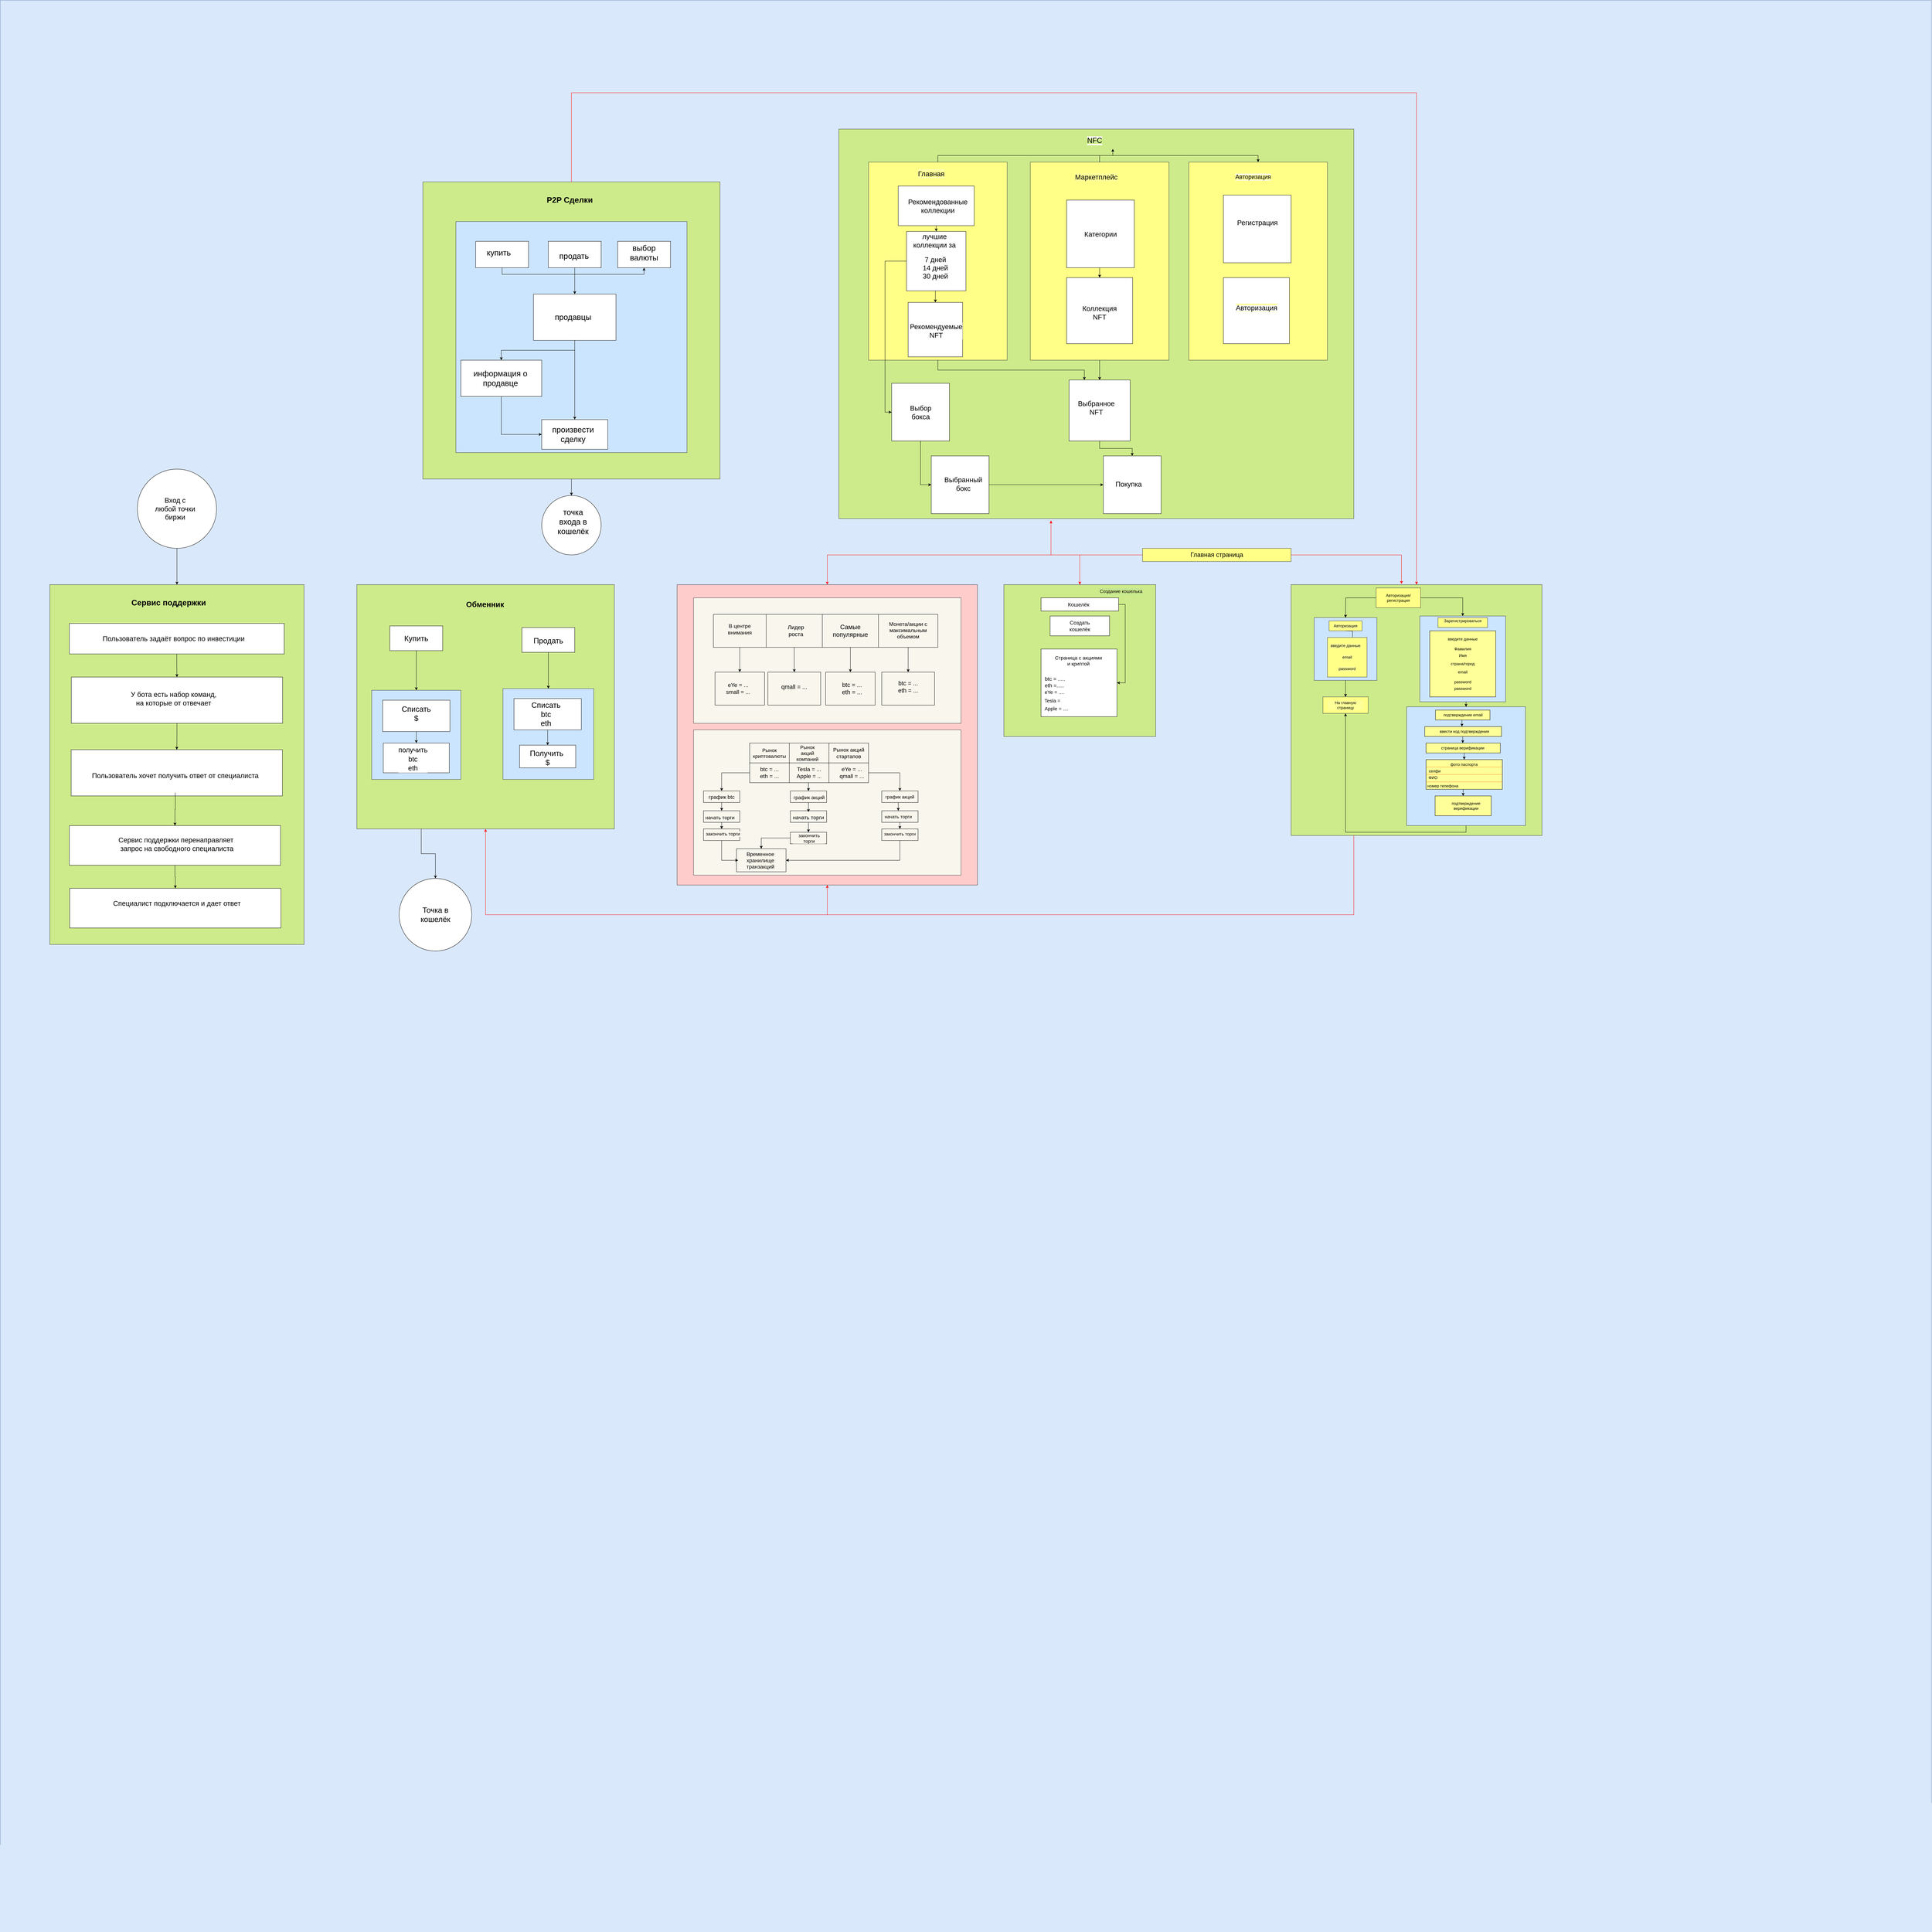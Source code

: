 <mxfile version="20.6.0" type="github">
  <diagram id="_kXGo4iluYgXWChyUHFs" name="Страница 1">
    <mxGraphModel dx="5871" dy="3302" grid="1" gridSize="10" guides="1" tooltips="1" connect="1" arrows="1" fold="1" page="1" pageScale="1" pageWidth="827" pageHeight="1169" math="0" shadow="0">
      <root>
        <mxCell id="0" />
        <mxCell id="1" parent="0" />
        <mxCell id="PXMOqG3apg1fKfNR8DtC-1" value="" style="whiteSpace=wrap;html=1;aspect=fixed;fillColor=#dae8fc;strokeColor=#6c8ebf;" vertex="1" parent="1">
          <mxGeometry x="-3330" y="-1530" width="5850" height="5850" as="geometry" />
        </mxCell>
        <mxCell id="PXMOqG3apg1fKfNR8DtC-85" style="edgeStyle=orthogonalEdgeStyle;rounded=0;orthogonalLoop=1;jettySize=auto;html=1;exitX=1;exitY=0.5;exitDx=0;exitDy=0;entryX=0.44;entryY=-0.003;entryDx=0;entryDy=0;entryPerimeter=0;strokeColor=#FF0000;" edge="1" parent="1" source="PXMOqG3apg1fKfNR8DtC-2" target="PXMOqG3apg1fKfNR8DtC-5">
          <mxGeometry relative="1" as="geometry" />
        </mxCell>
        <mxCell id="PXMOqG3apg1fKfNR8DtC-89" style="edgeStyle=orthogonalEdgeStyle;rounded=0;orthogonalLoop=1;jettySize=auto;html=1;exitX=0;exitY=0.5;exitDx=0;exitDy=0;strokeColor=#FF0000;" edge="1" parent="1" source="PXMOqG3apg1fKfNR8DtC-2" target="PXMOqG3apg1fKfNR8DtC-88">
          <mxGeometry relative="1" as="geometry" />
        </mxCell>
        <mxCell id="PXMOqG3apg1fKfNR8DtC-109" style="edgeStyle=orthogonalEdgeStyle;rounded=0;orthogonalLoop=1;jettySize=auto;html=1;exitX=0;exitY=0.5;exitDx=0;exitDy=0;entryX=0.5;entryY=0;entryDx=0;entryDy=0;strokeColor=#FF0000;" edge="1" parent="1" source="PXMOqG3apg1fKfNR8DtC-2" target="PXMOqG3apg1fKfNR8DtC-107">
          <mxGeometry relative="1" as="geometry" />
        </mxCell>
        <mxCell id="PXMOqG3apg1fKfNR8DtC-292" style="edgeStyle=orthogonalEdgeStyle;rounded=0;orthogonalLoop=1;jettySize=auto;html=1;exitX=0;exitY=0.5;exitDx=0;exitDy=0;entryX=0.412;entryY=1.005;entryDx=0;entryDy=0;entryPerimeter=0;strokeColor=#FF0000;fontSize=21;" edge="1" parent="1" source="PXMOqG3apg1fKfNR8DtC-2" target="PXMOqG3apg1fKfNR8DtC-245">
          <mxGeometry relative="1" as="geometry" />
        </mxCell>
        <mxCell id="PXMOqG3apg1fKfNR8DtC-2" value="&lt;font style=&quot;font-size: 19px;&quot;&gt;Главная&amp;nbsp;страница&lt;/font&gt;" style="text;html=1;align=center;verticalAlign=middle;whiteSpace=wrap;rounded=0;fillColor=#ffff88;strokeColor=#36393d;" vertex="1" parent="1">
          <mxGeometry x="130" y="130" width="450" height="40" as="geometry" />
        </mxCell>
        <mxCell id="PXMOqG3apg1fKfNR8DtC-187" style="edgeStyle=orthogonalEdgeStyle;rounded=0;orthogonalLoop=1;jettySize=auto;html=1;exitX=0.25;exitY=1;exitDx=0;exitDy=0;entryX=0.5;entryY=1;entryDx=0;entryDy=0;strokeColor=#FF0000;" edge="1" parent="1" source="PXMOqG3apg1fKfNR8DtC-5" target="PXMOqG3apg1fKfNR8DtC-107">
          <mxGeometry relative="1" as="geometry">
            <Array as="points">
              <mxPoint x="770" y="1240" />
              <mxPoint x="-825" y="1240" />
            </Array>
          </mxGeometry>
        </mxCell>
        <mxCell id="PXMOqG3apg1fKfNR8DtC-217" style="edgeStyle=orthogonalEdgeStyle;rounded=0;orthogonalLoop=1;jettySize=auto;html=1;exitX=0.25;exitY=1;exitDx=0;exitDy=0;entryX=0.5;entryY=1;entryDx=0;entryDy=0;strokeColor=#FF0000;fontSize=14;" edge="1" parent="1" source="PXMOqG3apg1fKfNR8DtC-5" target="PXMOqG3apg1fKfNR8DtC-189">
          <mxGeometry relative="1" as="geometry">
            <Array as="points">
              <mxPoint x="770" y="1240" />
              <mxPoint x="-1860" y="1240" />
            </Array>
          </mxGeometry>
        </mxCell>
        <mxCell id="PXMOqG3apg1fKfNR8DtC-5" value="" style="whiteSpace=wrap;html=1;aspect=fixed;fillColor=#cdeb8b;strokeColor=#36393d;" vertex="1" parent="1">
          <mxGeometry x="580" y="240" width="760" height="760" as="geometry" />
        </mxCell>
        <mxCell id="PXMOqG3apg1fKfNR8DtC-24" style="edgeStyle=orthogonalEdgeStyle;rounded=0;orthogonalLoop=1;jettySize=auto;html=1;exitX=0;exitY=0.5;exitDx=0;exitDy=0;entryX=0.5;entryY=0;entryDx=0;entryDy=0;" edge="1" parent="1" source="PXMOqG3apg1fKfNR8DtC-6">
          <mxGeometry relative="1" as="geometry">
            <mxPoint x="745" y="340" as="targetPoint" />
          </mxGeometry>
        </mxCell>
        <mxCell id="PXMOqG3apg1fKfNR8DtC-50" style="edgeStyle=orthogonalEdgeStyle;rounded=0;orthogonalLoop=1;jettySize=auto;html=1;entryX=0.5;entryY=0;entryDx=0;entryDy=0;" edge="1" parent="1" source="PXMOqG3apg1fKfNR8DtC-6" target="PXMOqG3apg1fKfNR8DtC-39">
          <mxGeometry relative="1" as="geometry" />
        </mxCell>
        <mxCell id="PXMOqG3apg1fKfNR8DtC-6" value="" style="rounded=0;whiteSpace=wrap;html=1;fillColor=#ffff88;strokeColor=#36393d;" vertex="1" parent="1">
          <mxGeometry x="837.5" y="250" width="135" height="60" as="geometry" />
        </mxCell>
        <mxCell id="PXMOqG3apg1fKfNR8DtC-7" value="Авторизация/регистрация" style="text;html=1;strokeColor=none;fillColor=none;align=center;verticalAlign=middle;whiteSpace=wrap;rounded=0;" vertex="1" parent="1">
          <mxGeometry x="875" y="265" width="60" height="30" as="geometry" />
        </mxCell>
        <mxCell id="PXMOqG3apg1fKfNR8DtC-30" style="edgeStyle=orthogonalEdgeStyle;rounded=0;orthogonalLoop=1;jettySize=auto;html=1;exitX=0.5;exitY=1;exitDx=0;exitDy=0;entryX=0.5;entryY=0;entryDx=0;entryDy=0;" edge="1" parent="1" source="PXMOqG3apg1fKfNR8DtC-9" target="PXMOqG3apg1fKfNR8DtC-22">
          <mxGeometry relative="1" as="geometry" />
        </mxCell>
        <mxCell id="PXMOqG3apg1fKfNR8DtC-9" value="" style="whiteSpace=wrap;html=1;aspect=fixed;fillColor=#cce5ff;strokeColor=#36393d;" vertex="1" parent="1">
          <mxGeometry x="650" y="340" width="190" height="190" as="geometry" />
        </mxCell>
        <mxCell id="PXMOqG3apg1fKfNR8DtC-13" value="" style="rounded=0;whiteSpace=wrap;html=1;labelBackgroundColor=#ffffff;fillColor=#ffff88;strokeColor=#36393d;" vertex="1" parent="1">
          <mxGeometry x="695" y="350" width="100" height="30" as="geometry" />
        </mxCell>
        <mxCell id="PXMOqG3apg1fKfNR8DtC-29" value="" style="edgeStyle=orthogonalEdgeStyle;rounded=0;orthogonalLoop=1;jettySize=auto;html=1;" edge="1" parent="1">
          <mxGeometry relative="1" as="geometry">
            <mxPoint x="745" y="380" as="sourcePoint" />
            <mxPoint x="749.333" y="470.0" as="targetPoint" />
          </mxGeometry>
        </mxCell>
        <mxCell id="PXMOqG3apg1fKfNR8DtC-15" value="" style="whiteSpace=wrap;html=1;aspect=fixed;labelBackgroundColor=#ffffff;fillColor=#ffff88;strokeColor=#36393d;" vertex="1" parent="1">
          <mxGeometry x="690" y="400" width="120" height="120" as="geometry" />
        </mxCell>
        <mxCell id="PXMOqG3apg1fKfNR8DtC-22" value="" style="rounded=0;whiteSpace=wrap;html=1;labelBackgroundColor=#ffffff;fillColor=#ffff88;strokeColor=#36393d;" vertex="1" parent="1">
          <mxGeometry x="676.5" y="580" width="137" height="50" as="geometry" />
        </mxCell>
        <mxCell id="PXMOqG3apg1fKfNR8DtC-68" style="edgeStyle=orthogonalEdgeStyle;rounded=0;orthogonalLoop=1;jettySize=auto;html=1;exitX=0.5;exitY=1;exitDx=0;exitDy=0;entryX=0.5;entryY=0;entryDx=0;entryDy=0;" edge="1" parent="1" source="PXMOqG3apg1fKfNR8DtC-31" target="PXMOqG3apg1fKfNR8DtC-59">
          <mxGeometry relative="1" as="geometry" />
        </mxCell>
        <mxCell id="PXMOqG3apg1fKfNR8DtC-31" value="" style="whiteSpace=wrap;html=1;aspect=fixed;labelBackgroundColor=#ffffff;fillColor=#cce5ff;strokeColor=#36393d;" vertex="1" parent="1">
          <mxGeometry x="970" y="335" width="260" height="260" as="geometry" />
        </mxCell>
        <mxCell id="PXMOqG3apg1fKfNR8DtC-34" value="" style="rounded=0;whiteSpace=wrap;html=1;labelBackgroundColor=#ffffff;fillColor=#ffff88;strokeColor=#36393d;" vertex="1" parent="1">
          <mxGeometry x="1025" y="340" width="150" height="30" as="geometry" />
        </mxCell>
        <mxCell id="PXMOqG3apg1fKfNR8DtC-39" value="Зарегистрироваться" style="text;html=1;strokeColor=none;fillColor=none;align=center;verticalAlign=middle;whiteSpace=wrap;rounded=0;labelBackgroundColor=#FFFF99;" vertex="1" parent="1">
          <mxGeometry x="1040" y="335" width="120" height="30" as="geometry" />
        </mxCell>
        <mxCell id="PXMOqG3apg1fKfNR8DtC-41" value="" style="whiteSpace=wrap;html=1;aspect=fixed;labelBackgroundColor=#FFFF99;fillColor=#FFFF99;" vertex="1" parent="1">
          <mxGeometry x="1000" y="380" width="200" height="200" as="geometry" />
        </mxCell>
        <mxCell id="PXMOqG3apg1fKfNR8DtC-42" value="введите данные" style="text;html=1;strokeColor=none;fillColor=none;align=center;verticalAlign=middle;whiteSpace=wrap;rounded=0;labelBackgroundColor=#FFFF99;" vertex="1" parent="1">
          <mxGeometry x="1045" y="390" width="110" height="30" as="geometry" />
        </mxCell>
        <mxCell id="PXMOqG3apg1fKfNR8DtC-43" value="Фамилия" style="text;html=1;strokeColor=none;fillColor=none;align=center;verticalAlign=middle;whiteSpace=wrap;rounded=0;labelBackgroundColor=#FFFF99;" vertex="1" parent="1">
          <mxGeometry x="1070" y="420" width="60" height="30" as="geometry" />
        </mxCell>
        <mxCell id="PXMOqG3apg1fKfNR8DtC-44" value="Имя" style="text;html=1;strokeColor=none;fillColor=none;align=center;verticalAlign=middle;whiteSpace=wrap;rounded=0;labelBackgroundColor=#FFFF99;" vertex="1" parent="1">
          <mxGeometry x="1070" y="440" width="60" height="30" as="geometry" />
        </mxCell>
        <mxCell id="PXMOqG3apg1fKfNR8DtC-45" value="страна/город" style="text;html=1;strokeColor=none;fillColor=none;align=center;verticalAlign=middle;whiteSpace=wrap;rounded=0;labelBackgroundColor=#FFFF99;" vertex="1" parent="1">
          <mxGeometry x="1060" y="465" width="80" height="30" as="geometry" />
        </mxCell>
        <mxCell id="PXMOqG3apg1fKfNR8DtC-46" value="email" style="text;html=1;strokeColor=none;fillColor=none;align=center;verticalAlign=middle;whiteSpace=wrap;rounded=0;labelBackgroundColor=#FFFF99;" vertex="1" parent="1">
          <mxGeometry x="1070" y="490" width="60" height="30" as="geometry" />
        </mxCell>
        <mxCell id="PXMOqG3apg1fKfNR8DtC-47" value="password" style="text;html=1;strokeColor=none;fillColor=none;align=center;verticalAlign=middle;whiteSpace=wrap;rounded=0;labelBackgroundColor=#FFFF99;" vertex="1" parent="1">
          <mxGeometry x="1070" y="520" width="60" height="30" as="geometry" />
        </mxCell>
        <mxCell id="PXMOqG3apg1fKfNR8DtC-48" value="password" style="text;html=1;strokeColor=none;fillColor=none;align=center;verticalAlign=middle;whiteSpace=wrap;rounded=0;labelBackgroundColor=#FFFF99;" vertex="1" parent="1">
          <mxGeometry x="1070" y="540" width="60" height="30" as="geometry" />
        </mxCell>
        <mxCell id="PXMOqG3apg1fKfNR8DtC-51" value="На главную страницу" style="text;html=1;strokeColor=none;fillColor=none;align=center;verticalAlign=middle;whiteSpace=wrap;rounded=0;labelBackgroundColor=#FFFF99;" vertex="1" parent="1">
          <mxGeometry x="690" y="590" width="110" height="30" as="geometry" />
        </mxCell>
        <mxCell id="PXMOqG3apg1fKfNR8DtC-52" value="password" style="text;html=1;strokeColor=none;fillColor=none;align=center;verticalAlign=middle;whiteSpace=wrap;rounded=0;labelBackgroundColor=#FFFF99;" vertex="1" parent="1">
          <mxGeometry x="720" y="480" width="60" height="30" as="geometry" />
        </mxCell>
        <mxCell id="PXMOqG3apg1fKfNR8DtC-53" value="email" style="text;html=1;strokeColor=none;fillColor=none;align=center;verticalAlign=middle;whiteSpace=wrap;rounded=0;labelBackgroundColor=#FFFF99;" vertex="1" parent="1">
          <mxGeometry x="720" y="445" width="60" height="30" as="geometry" />
        </mxCell>
        <mxCell id="PXMOqG3apg1fKfNR8DtC-54" value="введите данные" style="text;html=1;strokeColor=none;fillColor=none;align=center;verticalAlign=middle;whiteSpace=wrap;rounded=0;labelBackgroundColor=#FFFF99;" vertex="1" parent="1">
          <mxGeometry x="690" y="410" width="110" height="30" as="geometry" />
        </mxCell>
        <mxCell id="PXMOqG3apg1fKfNR8DtC-55" value="Авторизация" style="text;html=1;strokeColor=none;fillColor=none;align=center;verticalAlign=middle;whiteSpace=wrap;rounded=0;labelBackgroundColor=#FFFF99;" vertex="1" parent="1">
          <mxGeometry x="715" y="350" width="60" height="30" as="geometry" />
        </mxCell>
        <mxCell id="PXMOqG3apg1fKfNR8DtC-84" style="edgeStyle=orthogonalEdgeStyle;rounded=0;orthogonalLoop=1;jettySize=auto;html=1;exitX=0.5;exitY=1;exitDx=0;exitDy=0;entryX=0.5;entryY=1;entryDx=0;entryDy=0;strokeColor=#000000;" edge="1" parent="1" source="PXMOqG3apg1fKfNR8DtC-59" target="PXMOqG3apg1fKfNR8DtC-22">
          <mxGeometry relative="1" as="geometry" />
        </mxCell>
        <mxCell id="PXMOqG3apg1fKfNR8DtC-59" value="" style="whiteSpace=wrap;html=1;aspect=fixed;labelBackgroundColor=#ffffff;fillColor=#cce5ff;strokeColor=#36393d;" vertex="1" parent="1">
          <mxGeometry x="930" y="610" width="360" height="360" as="geometry" />
        </mxCell>
        <mxCell id="PXMOqG3apg1fKfNR8DtC-60" value="" style="rounded=0;whiteSpace=wrap;html=1;labelBackgroundColor=#FFFF99;fillColor=#FFFF99;" vertex="1" parent="1">
          <mxGeometry x="1017.5" y="620" width="165" height="30" as="geometry" />
        </mxCell>
        <mxCell id="PXMOqG3apg1fKfNR8DtC-69" style="edgeStyle=orthogonalEdgeStyle;rounded=0;orthogonalLoop=1;jettySize=auto;html=1;exitX=0.5;exitY=1;exitDx=0;exitDy=0;entryX=0.47;entryY=0;entryDx=0;entryDy=0;entryPerimeter=0;" edge="1" parent="1" source="PXMOqG3apg1fKfNR8DtC-61" target="PXMOqG3apg1fKfNR8DtC-63">
          <mxGeometry relative="1" as="geometry" />
        </mxCell>
        <mxCell id="PXMOqG3apg1fKfNR8DtC-61" value="подтверждение email" style="text;html=1;strokeColor=none;fillColor=none;align=center;verticalAlign=middle;whiteSpace=wrap;rounded=0;labelBackgroundColor=#FFFF99;" vertex="1" parent="1">
          <mxGeometry x="1021.25" y="620" width="160" height="30" as="geometry" />
        </mxCell>
        <mxCell id="PXMOqG3apg1fKfNR8DtC-62" value="" style="rounded=0;whiteSpace=wrap;html=1;labelBackgroundColor=#FFFF99;fillColor=#FFFF99;" vertex="1" parent="1">
          <mxGeometry x="985" y="670" width="232.5" height="30" as="geometry" />
        </mxCell>
        <mxCell id="PXMOqG3apg1fKfNR8DtC-70" style="edgeStyle=orthogonalEdgeStyle;rounded=0;orthogonalLoop=1;jettySize=auto;html=1;exitX=0.5;exitY=1;exitDx=0;exitDy=0;entryX=0.5;entryY=0;entryDx=0;entryDy=0;" edge="1" parent="1" source="PXMOqG3apg1fKfNR8DtC-63" target="PXMOqG3apg1fKfNR8DtC-65">
          <mxGeometry relative="1" as="geometry" />
        </mxCell>
        <mxCell id="PXMOqG3apg1fKfNR8DtC-63" value="ввести код подтверждения" style="text;html=1;strokeColor=none;fillColor=none;align=center;verticalAlign=middle;whiteSpace=wrap;rounded=0;labelBackgroundColor=#FFFF99;" vertex="1" parent="1">
          <mxGeometry x="980" y="670" width="250" height="30" as="geometry" />
        </mxCell>
        <mxCell id="PXMOqG3apg1fKfNR8DtC-64" value="" style="rounded=0;whiteSpace=wrap;html=1;labelBackgroundColor=#FFFF99;fillColor=#FFFF99;" vertex="1" parent="1">
          <mxGeometry x="988.75" y="720" width="225" height="30" as="geometry" />
        </mxCell>
        <mxCell id="PXMOqG3apg1fKfNR8DtC-72" style="edgeStyle=orthogonalEdgeStyle;rounded=0;orthogonalLoop=1;jettySize=auto;html=1;exitX=0.5;exitY=1;exitDx=0;exitDy=0;entryX=0.5;entryY=0;entryDx=0;entryDy=0;" edge="1" parent="1" source="PXMOqG3apg1fKfNR8DtC-65" target="PXMOqG3apg1fKfNR8DtC-67">
          <mxGeometry relative="1" as="geometry" />
        </mxCell>
        <mxCell id="PXMOqG3apg1fKfNR8DtC-65" value="страница верификации" style="text;html=1;strokeColor=none;fillColor=none;align=center;verticalAlign=middle;whiteSpace=wrap;rounded=0;labelBackgroundColor=#FFFF99;" vertex="1" parent="1">
          <mxGeometry x="1000" y="720" width="200" height="30" as="geometry" />
        </mxCell>
        <mxCell id="PXMOqG3apg1fKfNR8DtC-83" style="edgeStyle=orthogonalEdgeStyle;rounded=0;orthogonalLoop=1;jettySize=auto;html=1;exitX=0.5;exitY=1;exitDx=0;exitDy=0;entryX=0.5;entryY=0;entryDx=0;entryDy=0;strokeColor=#000000;" edge="1" parent="1" source="PXMOqG3apg1fKfNR8DtC-67" target="PXMOqG3apg1fKfNR8DtC-81">
          <mxGeometry relative="1" as="geometry" />
        </mxCell>
        <mxCell id="PXMOqG3apg1fKfNR8DtC-67" value="" style="rounded=0;whiteSpace=wrap;html=1;labelBackgroundColor=#FFFF99;fillColor=#FFFF99;" vertex="1" parent="1">
          <mxGeometry x="988.75" y="770" width="231.25" height="90" as="geometry" />
        </mxCell>
        <mxCell id="PXMOqG3apg1fKfNR8DtC-73" value="фото паспорта" style="text;html=1;strokeColor=none;fillColor=none;align=center;verticalAlign=middle;whiteSpace=wrap;rounded=0;labelBackgroundColor=#FFFF99;" vertex="1" parent="1">
          <mxGeometry x="1057.18" y="770" width="94.38" height="30" as="geometry" />
        </mxCell>
        <mxCell id="PXMOqG3apg1fKfNR8DtC-74" value="" style="endArrow=none;html=1;rounded=0;exitX=0;exitY=0.25;exitDx=0;exitDy=0;entryX=1;entryY=0.25;entryDx=0;entryDy=0;fillColor=#ffff88;strokeColor=#FF9933;" edge="1" parent="1" source="PXMOqG3apg1fKfNR8DtC-67" target="PXMOqG3apg1fKfNR8DtC-67">
          <mxGeometry width="50" height="50" relative="1" as="geometry">
            <mxPoint x="920" y="810" as="sourcePoint" />
            <mxPoint x="970" y="760" as="targetPoint" />
          </mxGeometry>
        </mxCell>
        <mxCell id="PXMOqG3apg1fKfNR8DtC-75" value="" style="endArrow=none;html=1;rounded=0;exitX=0;exitY=0.5;exitDx=0;exitDy=0;entryX=1;entryY=0.5;entryDx=0;entryDy=0;fillColor=#ffff88;strokeColor=#FF9933;" edge="1" parent="1" source="PXMOqG3apg1fKfNR8DtC-67" target="PXMOqG3apg1fKfNR8DtC-67">
          <mxGeometry width="50" height="50" relative="1" as="geometry">
            <mxPoint x="998.75" y="802.5" as="sourcePoint" />
            <mxPoint x="1230" y="802.5" as="targetPoint" />
          </mxGeometry>
        </mxCell>
        <mxCell id="PXMOqG3apg1fKfNR8DtC-76" value="" style="endArrow=none;html=1;rounded=0;exitX=0;exitY=0.75;exitDx=0;exitDy=0;entryX=1;entryY=0.75;entryDx=0;entryDy=0;fillColor=#ffff88;strokeColor=#FF9933;" edge="1" parent="1" source="PXMOqG3apg1fKfNR8DtC-67" target="PXMOqG3apg1fKfNR8DtC-67">
          <mxGeometry width="50" height="50" relative="1" as="geometry">
            <mxPoint x="1008.75" y="812.5" as="sourcePoint" />
            <mxPoint x="1240" y="812.5" as="targetPoint" />
          </mxGeometry>
        </mxCell>
        <mxCell id="PXMOqG3apg1fKfNR8DtC-77" value="селфи" style="text;html=1;strokeColor=none;fillColor=none;align=center;verticalAlign=middle;whiteSpace=wrap;rounded=0;labelBackgroundColor=#FFFF99;" vertex="1" parent="1">
          <mxGeometry x="980" y="790" width="70" height="30" as="geometry" />
        </mxCell>
        <mxCell id="PXMOqG3apg1fKfNR8DtC-78" value="ФИО" style="text;html=1;strokeColor=none;fillColor=none;align=center;verticalAlign=middle;whiteSpace=wrap;rounded=0;labelBackgroundColor=#FFFF99;" vertex="1" parent="1">
          <mxGeometry x="980" y="820" width="60" height="10" as="geometry" />
        </mxCell>
        <mxCell id="PXMOqG3apg1fKfNR8DtC-79" value="номер телефона" style="text;html=1;strokeColor=none;fillColor=none;align=center;verticalAlign=middle;whiteSpace=wrap;rounded=0;labelBackgroundColor=#FFFF99;" vertex="1" parent="1">
          <mxGeometry x="980" y="840" width="120" height="20" as="geometry" />
        </mxCell>
        <mxCell id="PXMOqG3apg1fKfNR8DtC-81" value="" style="rounded=0;whiteSpace=wrap;html=1;labelBackgroundColor=#FFFF99;fillColor=#FFFF99;" vertex="1" parent="1">
          <mxGeometry x="1016.25" y="880" width="170" height="60" as="geometry" />
        </mxCell>
        <mxCell id="PXMOqG3apg1fKfNR8DtC-82" value="подтверждение верификации" style="text;html=1;strokeColor=none;fillColor=none;align=center;verticalAlign=middle;whiteSpace=wrap;rounded=0;labelBackgroundColor=#FFFF99;" vertex="1" parent="1">
          <mxGeometry x="1060" y="895" width="100" height="30" as="geometry" />
        </mxCell>
        <mxCell id="PXMOqG3apg1fKfNR8DtC-88" value="" style="whiteSpace=wrap;html=1;aspect=fixed;labelBackgroundColor=#FFFF99;fillColor=#cdeb8b;strokeColor=#36393d;" vertex="1" parent="1">
          <mxGeometry x="-290" y="240" width="460" height="460" as="geometry" />
        </mxCell>
        <mxCell id="PXMOqG3apg1fKfNR8DtC-103" style="edgeStyle=orthogonalEdgeStyle;rounded=0;orthogonalLoop=1;jettySize=auto;html=1;exitX=1;exitY=0.5;exitDx=0;exitDy=0;entryX=1;entryY=0.5;entryDx=0;entryDy=0;strokeColor=#000000;" edge="1" parent="1" source="PXMOqG3apg1fKfNR8DtC-90" target="PXMOqG3apg1fKfNR8DtC-96">
          <mxGeometry relative="1" as="geometry" />
        </mxCell>
        <mxCell id="PXMOqG3apg1fKfNR8DtC-90" value="" style="rounded=0;whiteSpace=wrap;html=1;labelBackgroundColor=#FFFF99;" vertex="1" parent="1">
          <mxGeometry x="-177.5" y="280" width="235" height="40" as="geometry" />
        </mxCell>
        <mxCell id="PXMOqG3apg1fKfNR8DtC-93" value="&lt;font style=&quot;font-size: 16px;&quot;&gt;Кошелёк&lt;/font&gt;" style="text;html=1;strokeColor=none;fillColor=none;align=center;verticalAlign=middle;whiteSpace=wrap;rounded=0;labelBackgroundColor=#FFFFFF;" vertex="1" parent="1">
          <mxGeometry x="-110" y="285" width="92.5" height="30" as="geometry" />
        </mxCell>
        <mxCell id="PXMOqG3apg1fKfNR8DtC-94" value="" style="rounded=0;whiteSpace=wrap;html=1;labelBackgroundColor=#FFFFFF;" vertex="1" parent="1">
          <mxGeometry x="-150" y="335" width="180" height="60" as="geometry" />
        </mxCell>
        <mxCell id="PXMOqG3apg1fKfNR8DtC-95" value="&lt;font style=&quot;font-size: 16px;&quot;&gt;Создать кошелёк&lt;/font&gt;" style="text;html=1;strokeColor=none;fillColor=none;align=center;verticalAlign=middle;whiteSpace=wrap;rounded=0;labelBackgroundColor=#FFFFFF;" vertex="1" parent="1">
          <mxGeometry x="-105" y="350" width="90" height="30" as="geometry" />
        </mxCell>
        <mxCell id="PXMOqG3apg1fKfNR8DtC-96" value="" style="rounded=0;whiteSpace=wrap;html=1;labelBackgroundColor=#FFFFFF;" vertex="1" parent="1">
          <mxGeometry x="-177.5" y="435" width="230" height="205" as="geometry" />
        </mxCell>
        <mxCell id="PXMOqG3apg1fKfNR8DtC-97" value="&lt;font style=&quot;font-size: 15px;&quot;&gt;Страница с акциями и криптой&lt;/font&gt;" style="text;html=1;strokeColor=none;fillColor=none;align=center;verticalAlign=middle;whiteSpace=wrap;rounded=0;labelBackgroundColor=#FFFFFF;" vertex="1" parent="1">
          <mxGeometry x="-138.75" y="455" width="150" height="30" as="geometry" />
        </mxCell>
        <mxCell id="PXMOqG3apg1fKfNR8DtC-98" value="&lt;font style=&quot;font-size: 16px;&quot;&gt;btc = .....&lt;/font&gt;" style="text;html=1;strokeColor=none;fillColor=none;align=center;verticalAlign=middle;whiteSpace=wrap;rounded=0;labelBackgroundColor=#FFFFFF;" vertex="1" parent="1">
          <mxGeometry x="-170" y="510" width="70" height="30" as="geometry" />
        </mxCell>
        <mxCell id="PXMOqG3apg1fKfNR8DtC-99" value="&lt;font style=&quot;font-size: 16px;&quot;&gt;eth =.....&lt;/font&gt;" style="text;html=1;strokeColor=none;fillColor=none;align=center;verticalAlign=middle;whiteSpace=wrap;rounded=0;labelBackgroundColor=#FFFFFF;" vertex="1" parent="1">
          <mxGeometry x="-177.5" y="530" width="80" height="30" as="geometry" />
        </mxCell>
        <mxCell id="PXMOqG3apg1fKfNR8DtC-100" value="&lt;font style=&quot;font-size: 15px;&quot;&gt;eYe = ....&lt;/font&gt;" style="text;html=1;strokeColor=none;fillColor=none;align=center;verticalAlign=middle;whiteSpace=wrap;rounded=0;labelBackgroundColor=#FFFFFF;" vertex="1" parent="1">
          <mxGeometry x="-172.5" y="550" width="70" height="30" as="geometry" />
        </mxCell>
        <mxCell id="PXMOqG3apg1fKfNR8DtC-101" value="&lt;font style=&quot;font-size: 15px;&quot;&gt;Tesla = ....&lt;/font&gt;" style="text;html=1;strokeColor=none;fillColor=none;align=center;verticalAlign=middle;whiteSpace=wrap;rounded=0;labelBackgroundColor=#FFFFFF;" vertex="1" parent="1">
          <mxGeometry x="-172.5" y="585" width="57.5" height="30" as="geometry" />
        </mxCell>
        <mxCell id="PXMOqG3apg1fKfNR8DtC-102" value="&lt;font style=&quot;font-size: 15px;&quot;&gt;Apple = ....&lt;/font&gt;" style="text;html=1;strokeColor=none;fillColor=none;align=center;verticalAlign=middle;whiteSpace=wrap;rounded=0;labelBackgroundColor=#FFFFFF;" vertex="1" parent="1">
          <mxGeometry x="-172.5" y="600" width="82.5" height="30" as="geometry" />
        </mxCell>
        <mxCell id="PXMOqG3apg1fKfNR8DtC-106" value="&lt;span style=&quot;background-color: rgb(205, 235, 139);&quot;&gt;&lt;font style=&quot;font-size: 14px;&quot;&gt;Создание кошелька&lt;/font&gt;&lt;/span&gt;" style="text;html=1;strokeColor=none;fillColor=#cdeb8b;align=center;verticalAlign=middle;whiteSpace=wrap;rounded=0;labelBackgroundColor=#B9E0A5;" vertex="1" parent="1">
          <mxGeometry x="-10" y="250" width="150" height="20" as="geometry" />
        </mxCell>
        <mxCell id="PXMOqG3apg1fKfNR8DtC-107" value="" style="whiteSpace=wrap;html=1;aspect=fixed;labelBackgroundColor=#CDEB8B;fillColor=#ffcccc;strokeColor=#36393d;" vertex="1" parent="1">
          <mxGeometry x="-1280" y="240" width="910" height="910" as="geometry" />
        </mxCell>
        <mxCell id="PXMOqG3apg1fKfNR8DtC-111" value="" style="rounded=0;whiteSpace=wrap;html=1;labelBackgroundColor=#CDEB8B;fillColor=#f9f7ed;strokeColor=#36393d;" vertex="1" parent="1">
          <mxGeometry x="-1230" y="280" width="810" height="380" as="geometry" />
        </mxCell>
        <mxCell id="PXMOqG3apg1fKfNR8DtC-127" style="edgeStyle=orthogonalEdgeStyle;rounded=0;orthogonalLoop=1;jettySize=auto;html=1;exitX=0.5;exitY=1;exitDx=0;exitDy=0;entryX=0.5;entryY=0;entryDx=0;entryDy=0;strokeColor=#000000;" edge="1" parent="1" source="PXMOqG3apg1fKfNR8DtC-112" target="PXMOqG3apg1fKfNR8DtC-123">
          <mxGeometry relative="1" as="geometry" />
        </mxCell>
        <mxCell id="PXMOqG3apg1fKfNR8DtC-112" value="" style="rounded=0;whiteSpace=wrap;html=1;labelBackgroundColor=#CDEB8B;fillColor=none;" vertex="1" parent="1">
          <mxGeometry x="-1170" y="330" width="160" height="100" as="geometry" />
        </mxCell>
        <mxCell id="PXMOqG3apg1fKfNR8DtC-128" style="edgeStyle=orthogonalEdgeStyle;rounded=0;orthogonalLoop=1;jettySize=auto;html=1;exitX=0.5;exitY=1;exitDx=0;exitDy=0;entryX=0.5;entryY=0;entryDx=0;entryDy=0;strokeColor=#000000;" edge="1" parent="1" source="PXMOqG3apg1fKfNR8DtC-113" target="PXMOqG3apg1fKfNR8DtC-124">
          <mxGeometry relative="1" as="geometry" />
        </mxCell>
        <mxCell id="PXMOqG3apg1fKfNR8DtC-113" value="" style="rounded=0;whiteSpace=wrap;html=1;labelBackgroundColor=#CDEB8B;fillColor=none;" vertex="1" parent="1">
          <mxGeometry x="-1010" y="330" width="170" height="100" as="geometry" />
        </mxCell>
        <mxCell id="PXMOqG3apg1fKfNR8DtC-129" style="edgeStyle=orthogonalEdgeStyle;rounded=0;orthogonalLoop=1;jettySize=auto;html=1;exitX=0.5;exitY=1;exitDx=0;exitDy=0;entryX=0.5;entryY=0;entryDx=0;entryDy=0;strokeColor=#000000;" edge="1" parent="1" source="PXMOqG3apg1fKfNR8DtC-114" target="PXMOqG3apg1fKfNR8DtC-125">
          <mxGeometry relative="1" as="geometry" />
        </mxCell>
        <mxCell id="PXMOqG3apg1fKfNR8DtC-114" value="" style="rounded=0;whiteSpace=wrap;html=1;labelBackgroundColor=#CDEB8B;fillColor=none;" vertex="1" parent="1">
          <mxGeometry x="-840" y="330" width="170" height="100" as="geometry" />
        </mxCell>
        <mxCell id="PXMOqG3apg1fKfNR8DtC-130" style="edgeStyle=orthogonalEdgeStyle;rounded=0;orthogonalLoop=1;jettySize=auto;html=1;exitX=0.5;exitY=1;exitDx=0;exitDy=0;entryX=0.5;entryY=0;entryDx=0;entryDy=0;strokeColor=#000000;" edge="1" parent="1" source="PXMOqG3apg1fKfNR8DtC-115" target="PXMOqG3apg1fKfNR8DtC-126">
          <mxGeometry relative="1" as="geometry" />
        </mxCell>
        <mxCell id="PXMOqG3apg1fKfNR8DtC-115" value="" style="rounded=0;whiteSpace=wrap;html=1;labelBackgroundColor=#CDEB8B;fillColor=none;" vertex="1" parent="1">
          <mxGeometry x="-670" y="330" width="180" height="100" as="geometry" />
        </mxCell>
        <mxCell id="PXMOqG3apg1fKfNR8DtC-119" value="&lt;font style=&quot;font-size: 16px;&quot;&gt;В центре внимания&lt;/font&gt;" style="text;html=1;strokeColor=none;fillColor=none;align=center;verticalAlign=middle;whiteSpace=wrap;rounded=0;labelBackgroundColor=#F9F7ED;" vertex="1" parent="1">
          <mxGeometry x="-1140" y="350" width="100" height="50" as="geometry" />
        </mxCell>
        <mxCell id="PXMOqG3apg1fKfNR8DtC-120" value="&lt;font style=&quot;font-size: 17px;&quot;&gt;Лидер роста&lt;/font&gt;" style="text;html=1;strokeColor=none;fillColor=none;align=center;verticalAlign=middle;whiteSpace=wrap;rounded=0;labelBackgroundColor=#F9F7ED;" vertex="1" parent="1">
          <mxGeometry x="-970" y="360" width="100" height="40" as="geometry" />
        </mxCell>
        <mxCell id="PXMOqG3apg1fKfNR8DtC-121" value="&lt;font style=&quot;font-size: 19px;&quot;&gt;Самые популярные&lt;/font&gt;" style="text;html=1;strokeColor=none;fillColor=none;align=center;verticalAlign=middle;whiteSpace=wrap;rounded=0;labelBackgroundColor=#F9F7ED;" vertex="1" parent="1">
          <mxGeometry x="-800" y="355" width="90" height="50" as="geometry" />
        </mxCell>
        <mxCell id="PXMOqG3apg1fKfNR8DtC-122" value="&lt;font style=&quot;font-size: 16px;&quot;&gt;Монета/акции с максимальным объемом&lt;/font&gt;" style="text;html=1;strokeColor=none;fillColor=none;align=center;verticalAlign=middle;whiteSpace=wrap;rounded=0;labelBackgroundColor=#F9F7ED;" vertex="1" parent="1">
          <mxGeometry x="-640" y="355" width="120" height="45" as="geometry" />
        </mxCell>
        <mxCell id="PXMOqG3apg1fKfNR8DtC-123" value="" style="rounded=0;whiteSpace=wrap;html=1;labelBackgroundColor=#F9F7ED;fillColor=none;" vertex="1" parent="1">
          <mxGeometry x="-1165" y="505" width="150" height="100" as="geometry" />
        </mxCell>
        <mxCell id="PXMOqG3apg1fKfNR8DtC-124" value="" style="rounded=0;whiteSpace=wrap;html=1;labelBackgroundColor=#F9F7ED;fillColor=none;" vertex="1" parent="1">
          <mxGeometry x="-1005" y="505" width="160" height="100" as="geometry" />
        </mxCell>
        <mxCell id="PXMOqG3apg1fKfNR8DtC-125" value="" style="rounded=0;whiteSpace=wrap;html=1;labelBackgroundColor=#F9F7ED;fillColor=none;" vertex="1" parent="1">
          <mxGeometry x="-830" y="505" width="150" height="100" as="geometry" />
        </mxCell>
        <mxCell id="PXMOqG3apg1fKfNR8DtC-126" value="" style="rounded=0;whiteSpace=wrap;html=1;labelBackgroundColor=#F9F7ED;fillColor=none;" vertex="1" parent="1">
          <mxGeometry x="-660" y="505" width="160" height="100" as="geometry" />
        </mxCell>
        <mxCell id="PXMOqG3apg1fKfNR8DtC-131" value="&lt;font style=&quot;font-size: 17px;&quot;&gt;eYe = ...&lt;br&gt;small = ...&lt;/font&gt;" style="text;html=1;strokeColor=none;fillColor=none;align=center;verticalAlign=middle;whiteSpace=wrap;rounded=0;labelBackgroundColor=#F9F7ED;" vertex="1" parent="1">
          <mxGeometry x="-1140" y="530" width="90" height="50" as="geometry" />
        </mxCell>
        <mxCell id="PXMOqG3apg1fKfNR8DtC-132" value="&lt;font style=&quot;font-size: 18px;&quot;&gt;qmall = ...&lt;/font&gt;" style="text;html=1;strokeColor=none;fillColor=none;align=center;verticalAlign=middle;whiteSpace=wrap;rounded=0;labelBackgroundColor=#F9F7ED;" vertex="1" parent="1">
          <mxGeometry x="-970" y="530" width="90" height="40" as="geometry" />
        </mxCell>
        <mxCell id="PXMOqG3apg1fKfNR8DtC-133" value="&lt;font style=&quot;font-size: 18px;&quot;&gt;btc = ...&lt;br&gt;eth = ...&lt;/font&gt;" style="text;html=1;strokeColor=none;fillColor=none;align=center;verticalAlign=middle;whiteSpace=wrap;rounded=0;labelBackgroundColor=#F9F7ED;" vertex="1" parent="1">
          <mxGeometry x="-810" y="520" width="120" height="70" as="geometry" />
        </mxCell>
        <mxCell id="PXMOqG3apg1fKfNR8DtC-134" value="&lt;font style=&quot;font-size: 18px;&quot;&gt;btc = ...&lt;br&gt;eth = ...&lt;/font&gt;" style="text;html=1;strokeColor=none;fillColor=none;align=center;verticalAlign=middle;whiteSpace=wrap;rounded=0;labelBackgroundColor=#F9F7ED;" vertex="1" parent="1">
          <mxGeometry x="-650" y="510" width="140" height="80" as="geometry" />
        </mxCell>
        <mxCell id="PXMOqG3apg1fKfNR8DtC-135" value="" style="rounded=0;whiteSpace=wrap;html=1;labelBackgroundColor=#F9F7ED;fillColor=#f9f7ed;strokeColor=#36393d;" vertex="1" parent="1">
          <mxGeometry x="-1230" y="680" width="810" height="440" as="geometry" />
        </mxCell>
        <mxCell id="PXMOqG3apg1fKfNR8DtC-138" value="" style="rounded=0;whiteSpace=wrap;html=1;labelBackgroundColor=#F9F7ED;fillColor=none;" vertex="1" parent="1">
          <mxGeometry x="-1060" y="720" width="120" height="60" as="geometry" />
        </mxCell>
        <mxCell id="PXMOqG3apg1fKfNR8DtC-139" value="" style="rounded=0;whiteSpace=wrap;html=1;labelBackgroundColor=#F9F7ED;fillColor=none;" vertex="1" parent="1">
          <mxGeometry x="-940" y="720" width="120" height="60" as="geometry" />
        </mxCell>
        <mxCell id="PXMOqG3apg1fKfNR8DtC-140" value="" style="rounded=0;whiteSpace=wrap;html=1;labelBackgroundColor=#F9F7ED;fillColor=none;" vertex="1" parent="1">
          <mxGeometry x="-820" y="720" width="120" height="60" as="geometry" />
        </mxCell>
        <mxCell id="PXMOqG3apg1fKfNR8DtC-166" style="edgeStyle=orthogonalEdgeStyle;rounded=0;orthogonalLoop=1;jettySize=auto;html=1;exitX=0;exitY=0.5;exitDx=0;exitDy=0;entryX=0.5;entryY=0;entryDx=0;entryDy=0;strokeColor=#000000;" edge="1" parent="1" source="PXMOqG3apg1fKfNR8DtC-141" target="PXMOqG3apg1fKfNR8DtC-144">
          <mxGeometry relative="1" as="geometry" />
        </mxCell>
        <mxCell id="PXMOqG3apg1fKfNR8DtC-141" value="" style="rounded=0;whiteSpace=wrap;html=1;labelBackgroundColor=#F9F7ED;fillColor=none;" vertex="1" parent="1">
          <mxGeometry x="-1060" y="780" width="120" height="60" as="geometry" />
        </mxCell>
        <mxCell id="PXMOqG3apg1fKfNR8DtC-163" style="edgeStyle=orthogonalEdgeStyle;rounded=0;orthogonalLoop=1;jettySize=auto;html=1;exitX=0.5;exitY=1;exitDx=0;exitDy=0;entryX=0.5;entryY=0;entryDx=0;entryDy=0;strokeColor=#000000;" edge="1" parent="1" source="PXMOqG3apg1fKfNR8DtC-142" target="PXMOqG3apg1fKfNR8DtC-148">
          <mxGeometry relative="1" as="geometry" />
        </mxCell>
        <mxCell id="PXMOqG3apg1fKfNR8DtC-142" value="" style="rounded=0;whiteSpace=wrap;html=1;labelBackgroundColor=#F9F7ED;fillColor=none;" vertex="1" parent="1">
          <mxGeometry x="-940" y="780" width="120" height="60" as="geometry" />
        </mxCell>
        <mxCell id="PXMOqG3apg1fKfNR8DtC-173" style="edgeStyle=orthogonalEdgeStyle;rounded=0;orthogonalLoop=1;jettySize=auto;html=1;exitX=1;exitY=0.5;exitDx=0;exitDy=0;entryX=0.5;entryY=0;entryDx=0;entryDy=0;strokeColor=#000000;" edge="1" parent="1" source="PXMOqG3apg1fKfNR8DtC-143" target="PXMOqG3apg1fKfNR8DtC-151">
          <mxGeometry relative="1" as="geometry" />
        </mxCell>
        <mxCell id="PXMOqG3apg1fKfNR8DtC-143" value="" style="rounded=0;whiteSpace=wrap;html=1;labelBackgroundColor=#F9F7ED;fillColor=none;" vertex="1" parent="1">
          <mxGeometry x="-820" y="780" width="120" height="60" as="geometry" />
        </mxCell>
        <mxCell id="PXMOqG3apg1fKfNR8DtC-174" style="edgeStyle=orthogonalEdgeStyle;rounded=0;orthogonalLoop=1;jettySize=auto;html=1;exitX=0.5;exitY=1;exitDx=0;exitDy=0;entryX=0.5;entryY=0;entryDx=0;entryDy=0;strokeColor=#000000;" edge="1" parent="1" source="PXMOqG3apg1fKfNR8DtC-144" target="PXMOqG3apg1fKfNR8DtC-145">
          <mxGeometry relative="1" as="geometry" />
        </mxCell>
        <mxCell id="PXMOqG3apg1fKfNR8DtC-144" value="" style="rounded=0;whiteSpace=wrap;html=1;labelBackgroundColor=#F9F7ED;fillColor=none;" vertex="1" parent="1">
          <mxGeometry x="-1200" y="865" width="110" height="35" as="geometry" />
        </mxCell>
        <mxCell id="PXMOqG3apg1fKfNR8DtC-145" value="" style="rounded=0;whiteSpace=wrap;html=1;labelBackgroundColor=#F9F7ED;fillColor=none;" vertex="1" parent="1">
          <mxGeometry x="-1200" y="925" width="110" height="35" as="geometry" />
        </mxCell>
        <mxCell id="PXMOqG3apg1fKfNR8DtC-184" style="edgeStyle=orthogonalEdgeStyle;rounded=0;orthogonalLoop=1;jettySize=auto;html=1;exitX=0.5;exitY=1;exitDx=0;exitDy=0;entryX=0;entryY=0.5;entryDx=0;entryDy=0;strokeColor=#000000;" edge="1" parent="1" source="PXMOqG3apg1fKfNR8DtC-146" target="PXMOqG3apg1fKfNR8DtC-183">
          <mxGeometry relative="1" as="geometry" />
        </mxCell>
        <mxCell id="PXMOqG3apg1fKfNR8DtC-146" value="" style="rounded=0;whiteSpace=wrap;html=1;labelBackgroundColor=#F9F7ED;fillColor=none;" vertex="1" parent="1">
          <mxGeometry x="-1200" y="980" width="110" height="35" as="geometry" />
        </mxCell>
        <mxCell id="PXMOqG3apg1fKfNR8DtC-148" value="" style="rounded=0;whiteSpace=wrap;html=1;labelBackgroundColor=#F9F7ED;fillColor=none;" vertex="1" parent="1">
          <mxGeometry x="-937" y="865" width="110" height="35" as="geometry" />
        </mxCell>
        <mxCell id="PXMOqG3apg1fKfNR8DtC-149" value="" style="rounded=0;whiteSpace=wrap;html=1;labelBackgroundColor=#F9F7ED;fillColor=none;" vertex="1" parent="1">
          <mxGeometry x="-937" y="925" width="110" height="35" as="geometry" />
        </mxCell>
        <mxCell id="PXMOqG3apg1fKfNR8DtC-185" style="edgeStyle=orthogonalEdgeStyle;rounded=0;orthogonalLoop=1;jettySize=auto;html=1;exitX=0;exitY=0.5;exitDx=0;exitDy=0;strokeColor=#000000;" edge="1" parent="1" source="PXMOqG3apg1fKfNR8DtC-150" target="PXMOqG3apg1fKfNR8DtC-182">
          <mxGeometry relative="1" as="geometry" />
        </mxCell>
        <mxCell id="PXMOqG3apg1fKfNR8DtC-150" value="" style="rounded=0;whiteSpace=wrap;html=1;labelBackgroundColor=#F9F7ED;fillColor=none;" vertex="1" parent="1">
          <mxGeometry x="-937" y="990" width="110" height="35" as="geometry" />
        </mxCell>
        <mxCell id="PXMOqG3apg1fKfNR8DtC-177" style="edgeStyle=orthogonalEdgeStyle;rounded=0;orthogonalLoop=1;jettySize=auto;html=1;exitX=0.5;exitY=1;exitDx=0;exitDy=0;entryX=0.5;entryY=0;entryDx=0;entryDy=0;strokeColor=#000000;" edge="1" parent="1" source="PXMOqG3apg1fKfNR8DtC-151" target="PXMOqG3apg1fKfNR8DtC-171">
          <mxGeometry relative="1" as="geometry" />
        </mxCell>
        <mxCell id="PXMOqG3apg1fKfNR8DtC-151" value="" style="rounded=0;whiteSpace=wrap;html=1;labelBackgroundColor=#F9F7ED;fillColor=none;" vertex="1" parent="1">
          <mxGeometry x="-660" y="865" width="110" height="35" as="geometry" />
        </mxCell>
        <mxCell id="PXMOqG3apg1fKfNR8DtC-152" value="" style="rounded=0;whiteSpace=wrap;html=1;labelBackgroundColor=#F9F7ED;fillColor=none;" vertex="1" parent="1">
          <mxGeometry x="-660" y="925" width="110" height="35" as="geometry" />
        </mxCell>
        <mxCell id="PXMOqG3apg1fKfNR8DtC-186" style="edgeStyle=orthogonalEdgeStyle;rounded=0;orthogonalLoop=1;jettySize=auto;html=1;exitX=0.5;exitY=1;exitDx=0;exitDy=0;entryX=1;entryY=0.5;entryDx=0;entryDy=0;strokeColor=#000000;" edge="1" parent="1" source="PXMOqG3apg1fKfNR8DtC-153" target="PXMOqG3apg1fKfNR8DtC-182">
          <mxGeometry relative="1" as="geometry" />
        </mxCell>
        <mxCell id="PXMOqG3apg1fKfNR8DtC-153" value="" style="rounded=0;whiteSpace=wrap;html=1;labelBackgroundColor=#F9F7ED;fillColor=none;" vertex="1" parent="1">
          <mxGeometry x="-660" y="980" width="110" height="35" as="geometry" />
        </mxCell>
        <mxCell id="PXMOqG3apg1fKfNR8DtC-154" value="&lt;font style=&quot;font-size: 15px;&quot;&gt;Рынок криптовалюты&lt;/font&gt;" style="text;html=1;strokeColor=none;fillColor=none;align=center;verticalAlign=middle;whiteSpace=wrap;rounded=0;labelBackgroundColor=#F9F7ED;" vertex="1" parent="1">
          <mxGeometry x="-1050" y="730" width="100" height="40" as="geometry" />
        </mxCell>
        <mxCell id="PXMOqG3apg1fKfNR8DtC-155" value="&lt;font style=&quot;font-size: 15px;&quot;&gt;Рынок акций компаний&lt;/font&gt;" style="text;html=1;strokeColor=none;fillColor=none;align=center;verticalAlign=middle;whiteSpace=wrap;rounded=0;labelBackgroundColor=#F9F7ED;" vertex="1" parent="1">
          <mxGeometry x="-930" y="735" width="90" height="30" as="geometry" />
        </mxCell>
        <mxCell id="PXMOqG3apg1fKfNR8DtC-156" value="&lt;font style=&quot;font-size: 16px;&quot;&gt;Рынок акций стартапов&lt;/font&gt;" style="text;html=1;strokeColor=none;fillColor=none;align=center;verticalAlign=middle;whiteSpace=wrap;rounded=0;labelBackgroundColor=#F9F7ED;" vertex="1" parent="1">
          <mxGeometry x="-810" y="730" width="100" height="40" as="geometry" />
        </mxCell>
        <mxCell id="PXMOqG3apg1fKfNR8DtC-157" value="&lt;font style=&quot;font-size: 17px;&quot;&gt;btc = ...&lt;br&gt;eth = ...&lt;/font&gt;" style="text;html=1;strokeColor=none;fillColor=none;align=center;verticalAlign=middle;whiteSpace=wrap;rounded=0;labelBackgroundColor=#F9F7ED;" vertex="1" parent="1">
          <mxGeometry x="-1050" y="790" width="100" height="40" as="geometry" />
        </mxCell>
        <mxCell id="PXMOqG3apg1fKfNR8DtC-158" value="&lt;font style=&quot;font-size: 17px;&quot;&gt;Tesla = ...&lt;br&gt;Apple = ..&lt;/font&gt;." style="text;html=1;strokeColor=none;fillColor=none;align=center;verticalAlign=middle;whiteSpace=wrap;rounded=0;labelBackgroundColor=#F9F7ED;" vertex="1" parent="1">
          <mxGeometry x="-930" y="780" width="100" height="60" as="geometry" />
        </mxCell>
        <mxCell id="PXMOqG3apg1fKfNR8DtC-159" value="&lt;font style=&quot;font-size: 17px;&quot;&gt;eYe = ...&lt;br&gt;qmall = ...&lt;/font&gt;" style="text;html=1;strokeColor=none;fillColor=none;align=center;verticalAlign=middle;whiteSpace=wrap;rounded=0;labelBackgroundColor=#F9F7ED;" vertex="1" parent="1">
          <mxGeometry x="-792.5" y="795" width="82.5" height="30" as="geometry" />
        </mxCell>
        <mxCell id="PXMOqG3apg1fKfNR8DtC-164" style="edgeStyle=orthogonalEdgeStyle;rounded=0;orthogonalLoop=1;jettySize=auto;html=1;exitX=0.5;exitY=1;exitDx=0;exitDy=0;entryX=0.5;entryY=0;entryDx=0;entryDy=0;strokeColor=#000000;" edge="1" parent="1" source="PXMOqG3apg1fKfNR8DtC-160" target="PXMOqG3apg1fKfNR8DtC-161">
          <mxGeometry relative="1" as="geometry" />
        </mxCell>
        <mxCell id="PXMOqG3apg1fKfNR8DtC-160" value="&lt;font style=&quot;font-size: 15px;&quot;&gt;график акций&lt;/font&gt;" style="text;html=1;strokeColor=none;fillColor=none;align=center;verticalAlign=middle;whiteSpace=wrap;rounded=0;labelBackgroundColor=#F9F7ED;" vertex="1" parent="1">
          <mxGeometry x="-930" y="867.5" width="100" height="32.5" as="geometry" />
        </mxCell>
        <mxCell id="PXMOqG3apg1fKfNR8DtC-165" style="edgeStyle=orthogonalEdgeStyle;rounded=0;orthogonalLoop=1;jettySize=auto;html=1;exitX=0.5;exitY=1;exitDx=0;exitDy=0;entryX=0.5;entryY=0;entryDx=0;entryDy=0;strokeColor=#000000;" edge="1" parent="1" source="PXMOqG3apg1fKfNR8DtC-161" target="PXMOqG3apg1fKfNR8DtC-150">
          <mxGeometry relative="1" as="geometry" />
        </mxCell>
        <mxCell id="PXMOqG3apg1fKfNR8DtC-161" value="&lt;font style=&quot;font-size: 16px;&quot;&gt;начать торги&lt;/font&gt;" style="text;html=1;strokeColor=none;fillColor=none;align=center;verticalAlign=middle;whiteSpace=wrap;rounded=0;labelBackgroundColor=#F9F7ED;" vertex="1" parent="1">
          <mxGeometry x="-932" y="928.75" width="100" height="32.5" as="geometry" />
        </mxCell>
        <mxCell id="PXMOqG3apg1fKfNR8DtC-162" value="&lt;font style=&quot;font-size: 14px;&quot;&gt;закончить торги&lt;/font&gt;" style="text;html=1;strokeColor=none;fillColor=none;align=center;verticalAlign=middle;whiteSpace=wrap;rounded=0;labelBackgroundColor=#F9F7ED;" vertex="1" parent="1">
          <mxGeometry x="-930" y="992.5" width="100" height="30" as="geometry" />
        </mxCell>
        <mxCell id="PXMOqG3apg1fKfNR8DtC-167" value="&lt;font style=&quot;font-size: 16px;&quot;&gt;график btc&lt;/font&gt;" style="text;html=1;strokeColor=none;fillColor=none;align=center;verticalAlign=middle;whiteSpace=wrap;rounded=0;labelBackgroundColor=#F9F7ED;" vertex="1" parent="1">
          <mxGeometry x="-1200" y="867.5" width="110" height="30" as="geometry" />
        </mxCell>
        <mxCell id="PXMOqG3apg1fKfNR8DtC-175" style="edgeStyle=orthogonalEdgeStyle;rounded=0;orthogonalLoop=1;jettySize=auto;html=1;exitX=0.5;exitY=1;exitDx=0;exitDy=0;entryX=0.5;entryY=0;entryDx=0;entryDy=0;strokeColor=#000000;" edge="1" parent="1" source="PXMOqG3apg1fKfNR8DtC-168" target="PXMOqG3apg1fKfNR8DtC-146">
          <mxGeometry relative="1" as="geometry" />
        </mxCell>
        <mxCell id="PXMOqG3apg1fKfNR8DtC-168" value="&lt;font style=&quot;font-size: 15px;&quot;&gt;начать торги&lt;/font&gt;" style="text;html=1;strokeColor=none;fillColor=none;align=center;verticalAlign=middle;whiteSpace=wrap;rounded=0;labelBackgroundColor=#F9F7ED;" vertex="1" parent="1">
          <mxGeometry x="-1200" y="930" width="100" height="30" as="geometry" />
        </mxCell>
        <mxCell id="PXMOqG3apg1fKfNR8DtC-169" value="&lt;font style=&quot;font-size: 14px;&quot;&gt;закончить торги&lt;/font&gt;" style="text;html=1;strokeColor=none;fillColor=none;align=center;verticalAlign=middle;whiteSpace=wrap;rounded=0;labelBackgroundColor=#F9F7ED;" vertex="1" parent="1">
          <mxGeometry x="-1200" y="980" width="117.5" height="30" as="geometry" />
        </mxCell>
        <mxCell id="PXMOqG3apg1fKfNR8DtC-170" value="&lt;font style=&quot;font-size: 13px;&quot;&gt;закончить торги&lt;/font&gt;" style="text;html=1;strokeColor=none;fillColor=none;align=center;verticalAlign=middle;whiteSpace=wrap;rounded=0;labelBackgroundColor=#F9F7ED;" vertex="1" parent="1">
          <mxGeometry x="-655" y="980" width="100" height="30" as="geometry" />
        </mxCell>
        <mxCell id="PXMOqG3apg1fKfNR8DtC-178" style="edgeStyle=orthogonalEdgeStyle;rounded=0;orthogonalLoop=1;jettySize=auto;html=1;exitX=0.5;exitY=1;exitDx=0;exitDy=0;entryX=0.5;entryY=0;entryDx=0;entryDy=0;strokeColor=#000000;" edge="1" parent="1" source="PXMOqG3apg1fKfNR8DtC-171" target="PXMOqG3apg1fKfNR8DtC-170">
          <mxGeometry relative="1" as="geometry" />
        </mxCell>
        <mxCell id="PXMOqG3apg1fKfNR8DtC-171" value="&lt;font style=&quot;font-size: 14px;&quot;&gt;начать торги&lt;/font&gt;" style="text;html=1;strokeColor=none;fillColor=none;align=center;verticalAlign=middle;whiteSpace=wrap;rounded=0;labelBackgroundColor=#F9F7ED;" vertex="1" parent="1">
          <mxGeometry x="-660" y="925" width="100" height="35" as="geometry" />
        </mxCell>
        <mxCell id="PXMOqG3apg1fKfNR8DtC-172" value="&lt;font style=&quot;font-size: 14px;&quot;&gt;график акций&lt;/font&gt;" style="text;html=1;strokeColor=none;fillColor=none;align=center;verticalAlign=middle;whiteSpace=wrap;rounded=0;labelBackgroundColor=#F9F7ED;" vertex="1" parent="1">
          <mxGeometry x="-650" y="867.5" width="90" height="30" as="geometry" />
        </mxCell>
        <mxCell id="PXMOqG3apg1fKfNR8DtC-182" value="" style="rounded=0;whiteSpace=wrap;html=1;labelBackgroundColor=#F9F7ED;fillColor=none;" vertex="1" parent="1">
          <mxGeometry x="-1100" y="1040" width="150" height="70" as="geometry" />
        </mxCell>
        <mxCell id="PXMOqG3apg1fKfNR8DtC-183" value="&lt;font style=&quot;font-size: 16px;&quot;&gt;Временное хранилище транзакций&lt;/font&gt;" style="text;html=1;strokeColor=none;fillColor=none;align=center;verticalAlign=middle;whiteSpace=wrap;rounded=0;labelBackgroundColor=#F9F7ED;" vertex="1" parent="1">
          <mxGeometry x="-1095" y="1050" width="135" height="50" as="geometry" />
        </mxCell>
        <mxCell id="PXMOqG3apg1fKfNR8DtC-209" style="edgeStyle=orthogonalEdgeStyle;rounded=0;orthogonalLoop=1;jettySize=auto;html=1;exitX=0.25;exitY=1;exitDx=0;exitDy=0;strokeColor=#000000;fontSize=23;" edge="1" parent="1" source="PXMOqG3apg1fKfNR8DtC-189" target="PXMOqG3apg1fKfNR8DtC-207">
          <mxGeometry relative="1" as="geometry" />
        </mxCell>
        <mxCell id="PXMOqG3apg1fKfNR8DtC-189" value="" style="rounded=0;whiteSpace=wrap;html=1;labelBackgroundColor=#F9F7ED;fillColor=#cdeb8b;strokeColor=#36393d;" vertex="1" parent="1">
          <mxGeometry x="-2250" y="240" width="780" height="740" as="geometry" />
        </mxCell>
        <mxCell id="PXMOqG3apg1fKfNR8DtC-191" value="&lt;b&gt;&lt;font style=&quot;font-size: 23px;&quot;&gt;Обменник&lt;/font&gt;&lt;/b&gt;" style="text;html=1;strokeColor=none;fillColor=none;align=center;verticalAlign=middle;whiteSpace=wrap;rounded=0;labelBackgroundColor=#CDEB8B;fontSize=20;" vertex="1" parent="1">
          <mxGeometry x="-2030" y="285" width="337" height="30" as="geometry" />
        </mxCell>
        <mxCell id="PXMOqG3apg1fKfNR8DtC-202" style="edgeStyle=orthogonalEdgeStyle;rounded=0;orthogonalLoop=1;jettySize=auto;html=1;exitX=0.5;exitY=1;exitDx=0;exitDy=0;strokeColor=#000000;fontSize=20;" edge="1" parent="1" source="PXMOqG3apg1fKfNR8DtC-192" target="PXMOqG3apg1fKfNR8DtC-194">
          <mxGeometry relative="1" as="geometry" />
        </mxCell>
        <mxCell id="PXMOqG3apg1fKfNR8DtC-192" value="" style="rounded=0;whiteSpace=wrap;html=1;labelBackgroundColor=#CDEB8B;fontSize=20;" vertex="1" parent="1">
          <mxGeometry x="-2150" y="365" width="160" height="75" as="geometry" />
        </mxCell>
        <mxCell id="PXMOqG3apg1fKfNR8DtC-200" style="edgeStyle=orthogonalEdgeStyle;rounded=0;orthogonalLoop=1;jettySize=auto;html=1;exitX=0.5;exitY=1;exitDx=0;exitDy=0;entryX=0.5;entryY=0;entryDx=0;entryDy=0;strokeColor=#000000;fontSize=20;" edge="1" parent="1" source="PXMOqG3apg1fKfNR8DtC-193" target="PXMOqG3apg1fKfNR8DtC-195">
          <mxGeometry relative="1" as="geometry" />
        </mxCell>
        <mxCell id="PXMOqG3apg1fKfNR8DtC-193" value="" style="rounded=0;whiteSpace=wrap;html=1;labelBackgroundColor=#CDEB8B;fontSize=20;" vertex="1" parent="1">
          <mxGeometry x="-1750" y="370" width="160" height="75" as="geometry" />
        </mxCell>
        <mxCell id="PXMOqG3apg1fKfNR8DtC-194" value="" style="whiteSpace=wrap;html=1;aspect=fixed;labelBackgroundColor=#CDEB8B;fontSize=20;fillColor=#cce5ff;strokeColor=#36393d;" vertex="1" parent="1">
          <mxGeometry x="-2205" y="560" width="270" height="270" as="geometry" />
        </mxCell>
        <mxCell id="PXMOqG3apg1fKfNR8DtC-195" value="" style="whiteSpace=wrap;html=1;aspect=fixed;labelBackgroundColor=#CDEB8B;fontSize=20;fillColor=#cce5ff;strokeColor=#36393d;" vertex="1" parent="1">
          <mxGeometry x="-1807.5" y="555" width="275" height="275" as="geometry" />
        </mxCell>
        <mxCell id="PXMOqG3apg1fKfNR8DtC-201" style="edgeStyle=orthogonalEdgeStyle;rounded=0;orthogonalLoop=1;jettySize=auto;html=1;exitX=0.5;exitY=1;exitDx=0;exitDy=0;strokeColor=#000000;fontSize=20;" edge="1" parent="1" source="PXMOqG3apg1fKfNR8DtC-196" target="PXMOqG3apg1fKfNR8DtC-198">
          <mxGeometry relative="1" as="geometry" />
        </mxCell>
        <mxCell id="PXMOqG3apg1fKfNR8DtC-196" value="" style="rounded=0;whiteSpace=wrap;html=1;labelBackgroundColor=#CDEB8B;fontSize=20;" vertex="1" parent="1">
          <mxGeometry x="-1774" y="585" width="204" height="95" as="geometry" />
        </mxCell>
        <mxCell id="PXMOqG3apg1fKfNR8DtC-203" style="edgeStyle=orthogonalEdgeStyle;rounded=0;orthogonalLoop=1;jettySize=auto;html=1;exitX=0.5;exitY=1;exitDx=0;exitDy=0;strokeColor=#000000;fontSize=20;" edge="1" parent="1" source="PXMOqG3apg1fKfNR8DtC-197" target="PXMOqG3apg1fKfNR8DtC-199">
          <mxGeometry relative="1" as="geometry" />
        </mxCell>
        <mxCell id="PXMOqG3apg1fKfNR8DtC-197" value="" style="rounded=0;whiteSpace=wrap;html=1;labelBackgroundColor=#CDEB8B;fontSize=20;" vertex="1" parent="1">
          <mxGeometry x="-2172" y="590" width="204" height="95" as="geometry" />
        </mxCell>
        <mxCell id="PXMOqG3apg1fKfNR8DtC-198" value="" style="rounded=0;whiteSpace=wrap;html=1;labelBackgroundColor=#CDEB8B;fontSize=20;" vertex="1" parent="1">
          <mxGeometry x="-1757" y="726.25" width="170" height="68.75" as="geometry" />
        </mxCell>
        <mxCell id="PXMOqG3apg1fKfNR8DtC-199" value="" style="rounded=0;whiteSpace=wrap;html=1;labelBackgroundColor=#CDEB8B;fontSize=20;" vertex="1" parent="1">
          <mxGeometry x="-2170" y="720" width="200" height="90" as="geometry" />
        </mxCell>
        <mxCell id="PXMOqG3apg1fKfNR8DtC-205" value="Купить" style="text;html=1;strokeColor=none;fillColor=none;align=center;verticalAlign=middle;whiteSpace=wrap;rounded=0;labelBackgroundColor=#FFFFFF;fontSize=23;" vertex="1" parent="1">
          <mxGeometry x="-2100" y="387.5" width="60" height="30" as="geometry" />
        </mxCell>
        <mxCell id="PXMOqG3apg1fKfNR8DtC-206" value="Продать" style="text;html=1;strokeColor=none;fillColor=none;align=center;verticalAlign=middle;whiteSpace=wrap;rounded=0;labelBackgroundColor=#FFFFFF;fontSize=23;" vertex="1" parent="1">
          <mxGeometry x="-1700" y="395" width="60" height="30" as="geometry" />
        </mxCell>
        <mxCell id="PXMOqG3apg1fKfNR8DtC-207" value="" style="ellipse;whiteSpace=wrap;html=1;aspect=fixed;labelBackgroundColor=#FFFFFF;fontSize=23;" vertex="1" parent="1">
          <mxGeometry x="-2122" y="1130" width="220" height="220" as="geometry" />
        </mxCell>
        <mxCell id="PXMOqG3apg1fKfNR8DtC-208" value="Точка в кошелёк" style="text;html=1;strokeColor=none;fillColor=none;align=center;verticalAlign=middle;whiteSpace=wrap;rounded=0;labelBackgroundColor=#FFFFFF;fontSize=23;" vertex="1" parent="1">
          <mxGeometry x="-2067" y="1165" width="110" height="150" as="geometry" />
        </mxCell>
        <mxCell id="PXMOqG3apg1fKfNR8DtC-210" value="Списать&lt;br&gt;$" style="text;html=1;strokeColor=none;fillColor=none;align=center;verticalAlign=middle;whiteSpace=wrap;rounded=0;labelBackgroundColor=#FFFFFF;fontSize=23;" vertex="1" parent="1">
          <mxGeometry x="-2150" y="610" width="160" height="42.5" as="geometry" />
        </mxCell>
        <mxCell id="PXMOqG3apg1fKfNR8DtC-211" value="Списать&lt;br&gt;btc&lt;br&gt;eth" style="text;html=1;strokeColor=none;fillColor=none;align=center;verticalAlign=middle;whiteSpace=wrap;rounded=0;labelBackgroundColor=#FFFFFF;fontSize=23;" vertex="1" parent="1">
          <mxGeometry x="-1774" y="595" width="194" height="75" as="geometry" />
        </mxCell>
        <mxCell id="PXMOqG3apg1fKfNR8DtC-212" value="Получить&amp;nbsp;&lt;br&gt;$" style="text;html=1;strokeColor=none;fillColor=none;align=center;verticalAlign=middle;whiteSpace=wrap;rounded=0;labelBackgroundColor=#FFFFFF;fontSize=23;" vertex="1" parent="1">
          <mxGeometry x="-1702" y="750" width="60" height="30" as="geometry" />
        </mxCell>
        <mxCell id="PXMOqG3apg1fKfNR8DtC-213" value="&lt;font style=&quot;font-size: 21px;&quot;&gt;получить&lt;br&gt;btc&lt;br&gt;eth&lt;/font&gt;" style="text;html=1;strokeColor=none;fillColor=none;align=center;verticalAlign=middle;whiteSpace=wrap;rounded=0;labelBackgroundColor=#FFFFFF;fontSize=23;" vertex="1" parent="1">
          <mxGeometry x="-2160" y="755" width="160" height="25" as="geometry" />
        </mxCell>
        <mxCell id="PXMOqG3apg1fKfNR8DtC-243" style="edgeStyle=orthogonalEdgeStyle;rounded=0;orthogonalLoop=1;jettySize=auto;html=1;exitX=0.5;exitY=1;exitDx=0;exitDy=0;strokeColor=#000000;fontSize=24;" edge="1" parent="1" source="PXMOqG3apg1fKfNR8DtC-218" target="PXMOqG3apg1fKfNR8DtC-241">
          <mxGeometry relative="1" as="geometry" />
        </mxCell>
        <mxCell id="PXMOqG3apg1fKfNR8DtC-302" style="edgeStyle=orthogonalEdgeStyle;rounded=0;orthogonalLoop=1;jettySize=auto;html=1;exitX=0.5;exitY=0;exitDx=0;exitDy=0;entryX=0.5;entryY=0;entryDx=0;entryDy=0;strokeColor=#FF0000;fontSize=19;" edge="1" parent="1" source="PXMOqG3apg1fKfNR8DtC-218" target="PXMOqG3apg1fKfNR8DtC-5">
          <mxGeometry relative="1" as="geometry">
            <Array as="points">
              <mxPoint x="-1600" y="-1250" />
              <mxPoint x="960" y="-1250" />
            </Array>
          </mxGeometry>
        </mxCell>
        <mxCell id="PXMOqG3apg1fKfNR8DtC-218" value="" style="whiteSpace=wrap;html=1;aspect=fixed;labelBackgroundColor=#FFFFFF;fontSize=14;fillColor=#cdeb8b;strokeColor=#36393d;" vertex="1" parent="1">
          <mxGeometry x="-2050" y="-980" width="900" height="900" as="geometry" />
        </mxCell>
        <mxCell id="PXMOqG3apg1fKfNR8DtC-220" value="&lt;b&gt;&lt;font style=&quot;font-size: 24px;&quot;&gt;P2P Сделки&lt;/font&gt;&lt;/b&gt;" style="text;html=1;strokeColor=none;fillColor=none;align=center;verticalAlign=middle;whiteSpace=wrap;rounded=0;labelBackgroundColor=#CDEB8B;fontSize=14;" vertex="1" parent="1">
          <mxGeometry x="-1710" y="-940" width="210" height="30" as="geometry" />
        </mxCell>
        <mxCell id="PXMOqG3apg1fKfNR8DtC-221" value="" style="whiteSpace=wrap;html=1;aspect=fixed;labelBackgroundColor=#CDEB8B;fontSize=24;fillColor=#cce5ff;strokeColor=#36393d;" vertex="1" parent="1">
          <mxGeometry x="-1950" y="-860" width="700" height="700" as="geometry" />
        </mxCell>
        <mxCell id="PXMOqG3apg1fKfNR8DtC-228" style="rounded=0;orthogonalLoop=1;jettySize=auto;html=1;exitX=0.5;exitY=1;exitDx=0;exitDy=0;entryX=0.5;entryY=1;entryDx=0;entryDy=0;strokeColor=#000000;fontSize=24;edgeStyle=orthogonalEdgeStyle;" edge="1" parent="1" source="PXMOqG3apg1fKfNR8DtC-222" target="PXMOqG3apg1fKfNR8DtC-224">
          <mxGeometry relative="1" as="geometry" />
        </mxCell>
        <mxCell id="PXMOqG3apg1fKfNR8DtC-222" value="" style="rounded=0;whiteSpace=wrap;html=1;labelBackgroundColor=#CDEB8B;fontSize=24;" vertex="1" parent="1">
          <mxGeometry x="-1890" y="-800" width="160" height="80" as="geometry" />
        </mxCell>
        <mxCell id="PXMOqG3apg1fKfNR8DtC-229" style="edgeStyle=orthogonalEdgeStyle;rounded=0;orthogonalLoop=1;jettySize=auto;html=1;exitX=0.5;exitY=1;exitDx=0;exitDy=0;entryX=0.5;entryY=0;entryDx=0;entryDy=0;strokeColor=#000000;fontSize=24;" edge="1" parent="1" source="PXMOqG3apg1fKfNR8DtC-223" target="PXMOqG3apg1fKfNR8DtC-225">
          <mxGeometry relative="1" as="geometry" />
        </mxCell>
        <mxCell id="PXMOqG3apg1fKfNR8DtC-223" value="" style="rounded=0;whiteSpace=wrap;html=1;labelBackgroundColor=#CDEB8B;fontSize=24;" vertex="1" parent="1">
          <mxGeometry x="-1670" y="-800" width="160" height="80" as="geometry" />
        </mxCell>
        <mxCell id="PXMOqG3apg1fKfNR8DtC-224" value="" style="rounded=0;whiteSpace=wrap;html=1;labelBackgroundColor=#CDEB8B;fontSize=24;" vertex="1" parent="1">
          <mxGeometry x="-1460" y="-800" width="160" height="80" as="geometry" />
        </mxCell>
        <mxCell id="PXMOqG3apg1fKfNR8DtC-230" style="edgeStyle=orthogonalEdgeStyle;rounded=0;orthogonalLoop=1;jettySize=auto;html=1;exitX=0.5;exitY=1;exitDx=0;exitDy=0;strokeColor=#000000;fontSize=24;" edge="1" parent="1" source="PXMOqG3apg1fKfNR8DtC-225" target="PXMOqG3apg1fKfNR8DtC-226">
          <mxGeometry relative="1" as="geometry" />
        </mxCell>
        <mxCell id="PXMOqG3apg1fKfNR8DtC-231" style="edgeStyle=orthogonalEdgeStyle;rounded=0;orthogonalLoop=1;jettySize=auto;html=1;exitX=0.5;exitY=1;exitDx=0;exitDy=0;strokeColor=#000000;fontSize=24;" edge="1" parent="1" source="PXMOqG3apg1fKfNR8DtC-225" target="PXMOqG3apg1fKfNR8DtC-227">
          <mxGeometry relative="1" as="geometry" />
        </mxCell>
        <mxCell id="PXMOqG3apg1fKfNR8DtC-225" value="" style="rounded=0;whiteSpace=wrap;html=1;labelBackgroundColor=#CDEB8B;fontSize=24;" vertex="1" parent="1">
          <mxGeometry x="-1715" y="-640" width="250" height="140" as="geometry" />
        </mxCell>
        <mxCell id="PXMOqG3apg1fKfNR8DtC-226" value="" style="rounded=0;whiteSpace=wrap;html=1;labelBackgroundColor=#CDEB8B;fontSize=24;" vertex="1" parent="1">
          <mxGeometry x="-1690" y="-260" width="200" height="90" as="geometry" />
        </mxCell>
        <mxCell id="PXMOqG3apg1fKfNR8DtC-232" style="edgeStyle=orthogonalEdgeStyle;rounded=0;orthogonalLoop=1;jettySize=auto;html=1;exitX=0.5;exitY=1;exitDx=0;exitDy=0;entryX=0;entryY=0.5;entryDx=0;entryDy=0;strokeColor=#000000;fontSize=24;" edge="1" parent="1" source="PXMOqG3apg1fKfNR8DtC-227" target="PXMOqG3apg1fKfNR8DtC-226">
          <mxGeometry relative="1" as="geometry" />
        </mxCell>
        <mxCell id="PXMOqG3apg1fKfNR8DtC-227" value="" style="rounded=0;whiteSpace=wrap;html=1;labelBackgroundColor=#CDEB8B;fontSize=24;" vertex="1" parent="1">
          <mxGeometry x="-1935" y="-440" width="245" height="110" as="geometry" />
        </mxCell>
        <mxCell id="PXMOqG3apg1fKfNR8DtC-234" value="продать" style="text;html=1;strokeColor=none;fillColor=none;align=center;verticalAlign=middle;whiteSpace=wrap;rounded=0;labelBackgroundColor=#FFFFFF;fontSize=24;" vertex="1" parent="1">
          <mxGeometry x="-1654" y="-780" width="124" height="50" as="geometry" />
        </mxCell>
        <mxCell id="PXMOqG3apg1fKfNR8DtC-236" value="купить" style="text;html=1;strokeColor=none;fillColor=none;align=center;verticalAlign=middle;whiteSpace=wrap;rounded=0;labelBackgroundColor=#FFFFFF;fontSize=24;" vertex="1" parent="1">
          <mxGeometry x="-1850" y="-780" width="60" height="30" as="geometry" />
        </mxCell>
        <mxCell id="PXMOqG3apg1fKfNR8DtC-237" value="выбор валюты" style="text;html=1;strokeColor=none;fillColor=none;align=center;verticalAlign=middle;whiteSpace=wrap;rounded=0;labelBackgroundColor=#FFFFFF;fontSize=24;" vertex="1" parent="1">
          <mxGeometry x="-1450" y="-787.5" width="140" height="45" as="geometry" />
        </mxCell>
        <mxCell id="PXMOqG3apg1fKfNR8DtC-238" value="продавцы" style="text;html=1;strokeColor=none;fillColor=none;align=center;verticalAlign=middle;whiteSpace=wrap;rounded=0;labelBackgroundColor=#FFFFFF;fontSize=24;" vertex="1" parent="1">
          <mxGeometry x="-1700" y="-620" width="210" height="100" as="geometry" />
        </mxCell>
        <mxCell id="PXMOqG3apg1fKfNR8DtC-239" value="информация о продавце" style="text;html=1;strokeColor=none;fillColor=none;align=center;verticalAlign=middle;whiteSpace=wrap;rounded=0;labelBackgroundColor=#FFFFFF;fontSize=24;" vertex="1" parent="1">
          <mxGeometry x="-1915" y="-420" width="200" height="70" as="geometry" />
        </mxCell>
        <mxCell id="PXMOqG3apg1fKfNR8DtC-240" value="произвести сделку" style="text;html=1;strokeColor=none;fillColor=none;align=center;verticalAlign=middle;whiteSpace=wrap;rounded=0;labelBackgroundColor=#FFFFFF;fontSize=24;" vertex="1" parent="1">
          <mxGeometry x="-1680" y="-250" width="170" height="70" as="geometry" />
        </mxCell>
        <mxCell id="PXMOqG3apg1fKfNR8DtC-241" value="" style="ellipse;whiteSpace=wrap;html=1;aspect=fixed;labelBackgroundColor=#FFFFFF;fontSize=24;" vertex="1" parent="1">
          <mxGeometry x="-1690" y="-30" width="180" height="180" as="geometry" />
        </mxCell>
        <mxCell id="PXMOqG3apg1fKfNR8DtC-242" value="точка входа в кошелёк" style="text;html=1;strokeColor=none;fillColor=none;align=center;verticalAlign=middle;whiteSpace=wrap;rounded=0;labelBackgroundColor=#FFFFFF;fontSize=24;" vertex="1" parent="1">
          <mxGeometry x="-1655" y="20" width="120" height="60" as="geometry" />
        </mxCell>
        <mxCell id="PXMOqG3apg1fKfNR8DtC-245" value="" style="rounded=0;whiteSpace=wrap;html=1;labelBackgroundColor=#FFFFFF;fontSize=24;fillColor=#cdeb8b;strokeColor=#36393d;" vertex="1" parent="1">
          <mxGeometry x="-790" y="-1140" width="1560" height="1180" as="geometry" />
        </mxCell>
        <mxCell id="PXMOqG3apg1fKfNR8DtC-291" style="edgeStyle=orthogonalEdgeStyle;rounded=0;orthogonalLoop=1;jettySize=auto;html=1;exitX=0.5;exitY=1;exitDx=0;exitDy=0;entryX=0.25;entryY=0;entryDx=0;entryDy=0;strokeColor=#000000;fontSize=21;" edge="1" parent="1" source="PXMOqG3apg1fKfNR8DtC-246" target="PXMOqG3apg1fKfNR8DtC-259">
          <mxGeometry relative="1" as="geometry" />
        </mxCell>
        <mxCell id="PXMOqG3apg1fKfNR8DtC-294" style="edgeStyle=orthogonalEdgeStyle;rounded=0;orthogonalLoop=1;jettySize=auto;html=1;exitX=0.5;exitY=0;exitDx=0;exitDy=0;entryX=0.5;entryY=0;entryDx=0;entryDy=0;strokeColor=#000000;fontSize=19;" edge="1" parent="1" source="PXMOqG3apg1fKfNR8DtC-246" target="PXMOqG3apg1fKfNR8DtC-248">
          <mxGeometry relative="1" as="geometry" />
        </mxCell>
        <mxCell id="PXMOqG3apg1fKfNR8DtC-246" value="" style="rounded=0;whiteSpace=wrap;html=1;labelBackgroundColor=#FFFFFF;fontSize=24;fillColor=#ffff88;strokeColor=#36393d;" vertex="1" parent="1">
          <mxGeometry x="-700" y="-1040" width="420" height="600" as="geometry" />
        </mxCell>
        <mxCell id="PXMOqG3apg1fKfNR8DtC-263" style="edgeStyle=orthogonalEdgeStyle;rounded=0;orthogonalLoop=1;jettySize=auto;html=1;exitX=0.5;exitY=1;exitDx=0;exitDy=0;entryX=0.5;entryY=0;entryDx=0;entryDy=0;strokeColor=#000000;fontSize=24;" edge="1" parent="1" source="PXMOqG3apg1fKfNR8DtC-247" target="PXMOqG3apg1fKfNR8DtC-259">
          <mxGeometry relative="1" as="geometry" />
        </mxCell>
        <mxCell id="PXMOqG3apg1fKfNR8DtC-300" style="edgeStyle=orthogonalEdgeStyle;rounded=0;orthogonalLoop=1;jettySize=auto;html=1;exitX=0.5;exitY=0;exitDx=0;exitDy=0;entryX=1;entryY=1;entryDx=0;entryDy=0;strokeColor=#000000;fontSize=19;" edge="1" parent="1" source="PXMOqG3apg1fKfNR8DtC-247" target="PXMOqG3apg1fKfNR8DtC-293">
          <mxGeometry relative="1" as="geometry" />
        </mxCell>
        <mxCell id="PXMOqG3apg1fKfNR8DtC-247" value="" style="rounded=0;whiteSpace=wrap;html=1;labelBackgroundColor=#FFFFFF;fontSize=24;fillColor=#ffff88;strokeColor=#36393d;" vertex="1" parent="1">
          <mxGeometry x="-210" y="-1040" width="420" height="600" as="geometry" />
        </mxCell>
        <mxCell id="PXMOqG3apg1fKfNR8DtC-248" value="" style="rounded=0;whiteSpace=wrap;html=1;labelBackgroundColor=#FFFFFF;fontSize=24;fillColor=#ffff88;strokeColor=#36393d;" vertex="1" parent="1">
          <mxGeometry x="270" y="-1040" width="420" height="600" as="geometry" />
        </mxCell>
        <mxCell id="PXMOqG3apg1fKfNR8DtC-278" style="edgeStyle=orthogonalEdgeStyle;rounded=0;orthogonalLoop=1;jettySize=auto;html=1;exitX=0.5;exitY=1;exitDx=0;exitDy=0;entryX=0.5;entryY=0;entryDx=0;entryDy=0;strokeColor=#000000;fontSize=21;" edge="1" parent="1" source="PXMOqG3apg1fKfNR8DtC-249" target="PXMOqG3apg1fKfNR8DtC-250">
          <mxGeometry relative="1" as="geometry" />
        </mxCell>
        <mxCell id="PXMOqG3apg1fKfNR8DtC-249" value="" style="rounded=0;whiteSpace=wrap;html=1;labelBackgroundColor=#FFFFFF;fontSize=24;" vertex="1" parent="1">
          <mxGeometry x="-610" y="-967.5" width="230" height="120" as="geometry" />
        </mxCell>
        <mxCell id="PXMOqG3apg1fKfNR8DtC-281" style="edgeStyle=orthogonalEdgeStyle;rounded=0;orthogonalLoop=1;jettySize=auto;html=1;exitX=0.5;exitY=1;exitDx=0;exitDy=0;entryX=0.5;entryY=0;entryDx=0;entryDy=0;strokeColor=#000000;fontSize=21;" edge="1" parent="1" source="PXMOqG3apg1fKfNR8DtC-250" target="PXMOqG3apg1fKfNR8DtC-251">
          <mxGeometry relative="1" as="geometry" />
        </mxCell>
        <mxCell id="PXMOqG3apg1fKfNR8DtC-282" style="edgeStyle=orthogonalEdgeStyle;rounded=0;orthogonalLoop=1;jettySize=auto;html=1;exitX=0;exitY=0.5;exitDx=0;exitDy=0;entryX=0;entryY=0.5;entryDx=0;entryDy=0;strokeColor=#000000;fontSize=21;" edge="1" parent="1" source="PXMOqG3apg1fKfNR8DtC-250" target="PXMOqG3apg1fKfNR8DtC-262">
          <mxGeometry relative="1" as="geometry" />
        </mxCell>
        <mxCell id="PXMOqG3apg1fKfNR8DtC-250" value="" style="whiteSpace=wrap;html=1;aspect=fixed;labelBackgroundColor=#FFFFFF;fontSize=24;" vertex="1" parent="1">
          <mxGeometry x="-585" y="-830" width="180" height="180" as="geometry" />
        </mxCell>
        <mxCell id="PXMOqG3apg1fKfNR8DtC-251" value="" style="whiteSpace=wrap;html=1;aspect=fixed;labelBackgroundColor=#FFFFFF;fontSize=24;" vertex="1" parent="1">
          <mxGeometry x="-580" y="-615" width="165" height="165" as="geometry" />
        </mxCell>
        <mxCell id="PXMOqG3apg1fKfNR8DtC-276" style="edgeStyle=orthogonalEdgeStyle;rounded=0;orthogonalLoop=1;jettySize=auto;html=1;exitX=0.5;exitY=1;exitDx=0;exitDy=0;entryX=0.5;entryY=0;entryDx=0;entryDy=0;strokeColor=#000000;fontSize=21;" edge="1" parent="1" source="PXMOqG3apg1fKfNR8DtC-253" target="PXMOqG3apg1fKfNR8DtC-254">
          <mxGeometry relative="1" as="geometry" />
        </mxCell>
        <mxCell id="PXMOqG3apg1fKfNR8DtC-253" value="" style="whiteSpace=wrap;html=1;aspect=fixed;labelBackgroundColor=#FFFFFF;fontSize=24;" vertex="1" parent="1">
          <mxGeometry x="-100" y="-925" width="205" height="205" as="geometry" />
        </mxCell>
        <mxCell id="PXMOqG3apg1fKfNR8DtC-254" value="" style="whiteSpace=wrap;html=1;aspect=fixed;labelBackgroundColor=#FFFFFF;fontSize=24;" vertex="1" parent="1">
          <mxGeometry x="-100" y="-690" width="200" height="200" as="geometry" />
        </mxCell>
        <mxCell id="PXMOqG3apg1fKfNR8DtC-256" value="" style="whiteSpace=wrap;html=1;aspect=fixed;labelBackgroundColor=#FFFFFF;fontSize=24;" vertex="1" parent="1">
          <mxGeometry x="375" y="-940" width="205" height="205" as="geometry" />
        </mxCell>
        <mxCell id="PXMOqG3apg1fKfNR8DtC-257" value="" style="whiteSpace=wrap;html=1;aspect=fixed;labelBackgroundColor=#FFFFFF;fontSize=24;" vertex="1" parent="1">
          <mxGeometry x="375" y="-690" width="200" height="200" as="geometry" />
        </mxCell>
        <mxCell id="PXMOqG3apg1fKfNR8DtC-289" style="edgeStyle=orthogonalEdgeStyle;rounded=0;orthogonalLoop=1;jettySize=auto;html=1;exitX=0.5;exitY=1;exitDx=0;exitDy=0;entryX=0.5;entryY=0;entryDx=0;entryDy=0;strokeColor=#000000;fontSize=21;" edge="1" parent="1" source="PXMOqG3apg1fKfNR8DtC-259" target="PXMOqG3apg1fKfNR8DtC-260">
          <mxGeometry relative="1" as="geometry" />
        </mxCell>
        <mxCell id="PXMOqG3apg1fKfNR8DtC-259" value="" style="whiteSpace=wrap;html=1;aspect=fixed;labelBackgroundColor=#FFFFFF;fontSize=24;" vertex="1" parent="1">
          <mxGeometry x="-92.5" y="-380" width="185" height="185" as="geometry" />
        </mxCell>
        <mxCell id="PXMOqG3apg1fKfNR8DtC-260" value="" style="whiteSpace=wrap;html=1;aspect=fixed;labelBackgroundColor=#FFFFFF;fontSize=24;" vertex="1" parent="1">
          <mxGeometry x="11.25" y="-150" width="175" height="175" as="geometry" />
        </mxCell>
        <mxCell id="PXMOqG3apg1fKfNR8DtC-287" style="edgeStyle=orthogonalEdgeStyle;rounded=0;orthogonalLoop=1;jettySize=auto;html=1;exitX=1;exitY=0.5;exitDx=0;exitDy=0;entryX=0;entryY=0.5;entryDx=0;entryDy=0;strokeColor=#000000;fontSize=21;" edge="1" parent="1" source="PXMOqG3apg1fKfNR8DtC-261" target="PXMOqG3apg1fKfNR8DtC-260">
          <mxGeometry relative="1" as="geometry" />
        </mxCell>
        <mxCell id="PXMOqG3apg1fKfNR8DtC-261" value="" style="whiteSpace=wrap;html=1;aspect=fixed;labelBackgroundColor=#FFFFFF;fontSize=24;" vertex="1" parent="1">
          <mxGeometry x="-510" y="-150" width="175" height="175" as="geometry" />
        </mxCell>
        <mxCell id="PXMOqG3apg1fKfNR8DtC-285" style="edgeStyle=orthogonalEdgeStyle;rounded=0;orthogonalLoop=1;jettySize=auto;html=1;exitX=0.5;exitY=1;exitDx=0;exitDy=0;entryX=0;entryY=0.5;entryDx=0;entryDy=0;strokeColor=#000000;fontSize=21;" edge="1" parent="1" source="PXMOqG3apg1fKfNR8DtC-262" target="PXMOqG3apg1fKfNR8DtC-261">
          <mxGeometry relative="1" as="geometry" />
        </mxCell>
        <mxCell id="PXMOqG3apg1fKfNR8DtC-262" value="" style="whiteSpace=wrap;html=1;aspect=fixed;labelBackgroundColor=#FFFFFF;fontSize=24;" vertex="1" parent="1">
          <mxGeometry x="-630" y="-370" width="175" height="175" as="geometry" />
        </mxCell>
        <mxCell id="PXMOqG3apg1fKfNR8DtC-264" value="&lt;font style=&quot;font-size: 21px;&quot;&gt;Регистрация&lt;/font&gt;" style="text;html=1;strokeColor=none;fillColor=none;align=center;verticalAlign=middle;whiteSpace=wrap;rounded=0;labelBackgroundColor=#FFFFFF;fontSize=24;" vertex="1" parent="1">
          <mxGeometry x="332.5" y="-897.5" width="290" height="80" as="geometry" />
        </mxCell>
        <mxCell id="PXMOqG3apg1fKfNR8DtC-265" value="&lt;span style=&quot;background-color: rgb(255, 255, 153);&quot;&gt;&lt;font style=&quot;font-size: 18px;&quot;&gt;Авторизация&lt;/font&gt;&lt;/span&gt;" style="text;html=1;strokeColor=none;fillColor=none;align=center;verticalAlign=middle;whiteSpace=wrap;rounded=0;labelBackgroundColor=#FFFFFF;fontSize=13;" vertex="1" parent="1">
          <mxGeometry x="360" y="-1010" width="210" height="30" as="geometry" />
        </mxCell>
        <mxCell id="PXMOqG3apg1fKfNR8DtC-266" value="&lt;span style=&quot;background-color: rgb(255, 255, 255);&quot;&gt;&lt;font style=&quot;font-size: 21px;&quot;&gt;Авторизация&lt;/font&gt;&lt;/span&gt;" style="text;html=1;strokeColor=none;fillColor=none;align=center;verticalAlign=middle;whiteSpace=wrap;rounded=0;labelBackgroundColor=#FFFF99;fontSize=17;" vertex="1" parent="1">
          <mxGeometry x="432.5" y="-614" width="85" height="30" as="geometry" />
        </mxCell>
        <mxCell id="PXMOqG3apg1fKfNR8DtC-267" value="Категории" style="text;html=1;strokeColor=none;fillColor=none;align=center;verticalAlign=middle;whiteSpace=wrap;rounded=0;labelBackgroundColor=#FFFFFF;fontSize=21;" vertex="1" parent="1">
          <mxGeometry x="-27.5" y="-837.5" width="60" height="30" as="geometry" />
        </mxCell>
        <mxCell id="PXMOqG3apg1fKfNR8DtC-268" value="Коллекция&lt;br&gt;NFT" style="text;html=1;strokeColor=none;fillColor=none;align=center;verticalAlign=middle;whiteSpace=wrap;rounded=0;labelBackgroundColor=#FFFFFF;fontSize=21;" vertex="1" parent="1">
          <mxGeometry x="-30" y="-599" width="60" height="30" as="geometry" />
        </mxCell>
        <mxCell id="PXMOqG3apg1fKfNR8DtC-269" value="Рекомендованные коллекции" style="text;html=1;strokeColor=none;fillColor=none;align=center;verticalAlign=middle;whiteSpace=wrap;rounded=0;labelBackgroundColor=#FFFFFF;fontSize=21;" vertex="1" parent="1">
          <mxGeometry x="-520" y="-922.5" width="60" height="30" as="geometry" />
        </mxCell>
        <mxCell id="PXMOqG3apg1fKfNR8DtC-270" value="лучшие коллекции за" style="text;html=1;strokeColor=none;fillColor=none;align=center;verticalAlign=middle;whiteSpace=wrap;rounded=0;labelBackgroundColor=#FFFFFF;fontSize=21;" vertex="1" parent="1">
          <mxGeometry x="-580" y="-817.5" width="160" height="30" as="geometry" />
        </mxCell>
        <mxCell id="PXMOqG3apg1fKfNR8DtC-272" value="7 дней&lt;br&gt;14 дней&lt;br&gt;30 дней" style="text;html=1;strokeColor=none;fillColor=none;align=center;verticalAlign=middle;whiteSpace=wrap;rounded=0;labelBackgroundColor=#FFFFFF;fontSize=21;" vertex="1" parent="1">
          <mxGeometry x="-555" y="-770" width="115" height="100" as="geometry" />
        </mxCell>
        <mxCell id="PXMOqG3apg1fKfNR8DtC-273" value="Рекомендуемые&lt;br&gt;NFT" style="text;html=1;strokeColor=none;fillColor=none;align=center;verticalAlign=middle;whiteSpace=wrap;rounded=0;labelBackgroundColor=#FFFFFF;fontSize=21;" vertex="1" parent="1">
          <mxGeometry x="-530" y="-584" width="70" height="110" as="geometry" />
        </mxCell>
        <mxCell id="PXMOqG3apg1fKfNR8DtC-274" value="&lt;span style=&quot;background-color: rgb(255, 255, 153);&quot;&gt;Главная&lt;/span&gt;" style="text;html=1;strokeColor=none;fillColor=none;align=center;verticalAlign=middle;whiteSpace=wrap;rounded=0;labelBackgroundColor=#FFFFFF;fontSize=21;" vertex="1" parent="1">
          <mxGeometry x="-540" y="-1020" width="60" height="30" as="geometry" />
        </mxCell>
        <mxCell id="PXMOqG3apg1fKfNR8DtC-275" value="Маркетплейс" style="text;html=1;strokeColor=none;fillColor=none;align=center;verticalAlign=middle;whiteSpace=wrap;rounded=0;labelBackgroundColor=#FFFF99;fontSize=21;" vertex="1" parent="1">
          <mxGeometry x="-40" y="-1010" width="60" height="30" as="geometry" />
        </mxCell>
        <mxCell id="PXMOqG3apg1fKfNR8DtC-283" value="" style="text;html=1;align=center;verticalAlign=middle;whiteSpace=wrap;rounded=0;labelBackgroundColor=#FFFF99;fontSize=21;fillColor=#FFFFFF;" vertex="1" parent="1">
          <mxGeometry x="-585" y="-322.5" width="95" height="52.5" as="geometry" />
        </mxCell>
        <mxCell id="PXMOqG3apg1fKfNR8DtC-284" value="Выбор бокса" style="text;html=1;strokeColor=none;fillColor=none;align=center;verticalAlign=middle;whiteSpace=wrap;rounded=0;labelBackgroundColor=#FFFFFF;fontSize=21;" vertex="1" parent="1">
          <mxGeometry x="-572.5" y="-297.5" width="60" height="30" as="geometry" />
        </mxCell>
        <mxCell id="PXMOqG3apg1fKfNR8DtC-286" value="Выбранный&lt;br&gt;бокс" style="text;html=1;strokeColor=none;fillColor=none;align=center;verticalAlign=middle;whiteSpace=wrap;rounded=0;labelBackgroundColor=#FFFFFF;fontSize=21;" vertex="1" parent="1">
          <mxGeometry x="-443" y="-80" width="60" height="30" as="geometry" />
        </mxCell>
        <mxCell id="PXMOqG3apg1fKfNR8DtC-288" value="Покупка" style="text;html=1;strokeColor=none;fillColor=none;align=center;verticalAlign=middle;whiteSpace=wrap;rounded=0;labelBackgroundColor=#FFFFFF;fontSize=21;" vertex="1" parent="1">
          <mxGeometry x="57.5" y="-80" width="60" height="30" as="geometry" />
        </mxCell>
        <mxCell id="PXMOqG3apg1fKfNR8DtC-290" value="Выбранное NFT" style="text;html=1;strokeColor=none;fillColor=none;align=center;verticalAlign=middle;whiteSpace=wrap;rounded=0;labelBackgroundColor=#FFFFFF;fontSize=21;" vertex="1" parent="1">
          <mxGeometry x="-40" y="-311.25" width="60" height="30" as="geometry" />
        </mxCell>
        <mxCell id="PXMOqG3apg1fKfNR8DtC-293" value="&lt;span style=&quot;background-color: rgb(205, 235, 139);&quot;&gt;&lt;font style=&quot;font-size: 22px;&quot;&gt;NFC&lt;/font&gt;&lt;/span&gt;" style="text;html=1;strokeColor=none;fillColor=none;align=center;verticalAlign=middle;whiteSpace=wrap;rounded=0;labelBackgroundColor=#FFFFFF;fontSize=14;" vertex="1" parent="1">
          <mxGeometry x="-70" y="-1130" width="110" height="50" as="geometry" />
        </mxCell>
        <mxCell id="PXMOqG3apg1fKfNR8DtC-303" value="" style="rounded=0;whiteSpace=wrap;html=1;labelBackgroundColor=#CDEB8B;fontSize=19;fillColor=#cdeb8b;strokeColor=#36393d;" vertex="1" parent="1">
          <mxGeometry x="-3180" y="240" width="770" height="1090" as="geometry" />
        </mxCell>
        <mxCell id="PXMOqG3apg1fKfNR8DtC-325" style="edgeStyle=orthogonalEdgeStyle;rounded=0;orthogonalLoop=1;jettySize=auto;html=1;exitX=0.5;exitY=1;exitDx=0;exitDy=0;strokeColor=#000000;fontSize=24;" edge="1" parent="1" source="PXMOqG3apg1fKfNR8DtC-304" target="PXMOqG3apg1fKfNR8DtC-303">
          <mxGeometry relative="1" as="geometry" />
        </mxCell>
        <mxCell id="PXMOqG3apg1fKfNR8DtC-304" value="" style="ellipse;whiteSpace=wrap;html=1;aspect=fixed;labelBackgroundColor=#CDEB8B;fontSize=19;fillColor=#FFFFFF;" vertex="1" parent="1">
          <mxGeometry x="-2915" y="-110" width="240" height="240" as="geometry" />
        </mxCell>
        <mxCell id="PXMOqG3apg1fKfNR8DtC-307" value="&lt;font style=&quot;font-size: 21px;&quot;&gt;Вход с любой точки биржи&lt;/font&gt;" style="text;html=1;strokeColor=none;fillColor=none;align=center;verticalAlign=middle;whiteSpace=wrap;rounded=0;labelBackgroundColor=#FFFFFF;fontSize=19;" vertex="1" parent="1">
          <mxGeometry x="-2868.5" y="-37.5" width="135" height="95" as="geometry" />
        </mxCell>
        <mxCell id="PXMOqG3apg1fKfNR8DtC-319" style="edgeStyle=orthogonalEdgeStyle;rounded=0;orthogonalLoop=1;jettySize=auto;html=1;exitX=0.5;exitY=1;exitDx=0;exitDy=0;entryX=0.5;entryY=0;entryDx=0;entryDy=0;strokeColor=#000000;fontSize=21;" edge="1" parent="1" source="PXMOqG3apg1fKfNR8DtC-309" target="PXMOqG3apg1fKfNR8DtC-310">
          <mxGeometry relative="1" as="geometry" />
        </mxCell>
        <mxCell id="PXMOqG3apg1fKfNR8DtC-309" value="" style="rounded=0;whiteSpace=wrap;html=1;labelBackgroundColor=#FFFFFF;fontSize=21;fillColor=#FFFFFF;" vertex="1" parent="1">
          <mxGeometry x="-3121" y="357.5" width="651" height="92.5" as="geometry" />
        </mxCell>
        <mxCell id="PXMOqG3apg1fKfNR8DtC-320" style="edgeStyle=orthogonalEdgeStyle;rounded=0;orthogonalLoop=1;jettySize=auto;html=1;exitX=0.5;exitY=1;exitDx=0;exitDy=0;entryX=0.5;entryY=0;entryDx=0;entryDy=0;strokeColor=#000000;fontSize=21;" edge="1" parent="1" source="PXMOqG3apg1fKfNR8DtC-310" target="PXMOqG3apg1fKfNR8DtC-311">
          <mxGeometry relative="1" as="geometry" />
        </mxCell>
        <mxCell id="PXMOqG3apg1fKfNR8DtC-310" value="" style="rounded=0;whiteSpace=wrap;html=1;labelBackgroundColor=#FFFFFF;fontSize=21;fillColor=#FFFFFF;" vertex="1" parent="1">
          <mxGeometry x="-3115" y="520" width="640" height="140" as="geometry" />
        </mxCell>
        <mxCell id="PXMOqG3apg1fKfNR8DtC-311" value="" style="rounded=0;whiteSpace=wrap;html=1;labelBackgroundColor=#FFFFFF;fontSize=21;fillColor=#FFFFFF;" vertex="1" parent="1">
          <mxGeometry x="-3115.5" y="740" width="640" height="140" as="geometry" />
        </mxCell>
        <mxCell id="PXMOqG3apg1fKfNR8DtC-322" style="edgeStyle=orthogonalEdgeStyle;rounded=0;orthogonalLoop=1;jettySize=auto;html=1;exitX=0.5;exitY=1;exitDx=0;exitDy=0;strokeColor=#000000;fontSize=21;" edge="1" parent="1" source="PXMOqG3apg1fKfNR8DtC-312" target="PXMOqG3apg1fKfNR8DtC-313">
          <mxGeometry relative="1" as="geometry" />
        </mxCell>
        <mxCell id="PXMOqG3apg1fKfNR8DtC-312" value="" style="rounded=0;whiteSpace=wrap;html=1;labelBackgroundColor=#FFFFFF;fontSize=21;fillColor=#FFFFFF;" vertex="1" parent="1">
          <mxGeometry x="-3121" y="970" width="640" height="120" as="geometry" />
        </mxCell>
        <mxCell id="PXMOqG3apg1fKfNR8DtC-313" value="" style="rounded=0;whiteSpace=wrap;html=1;labelBackgroundColor=#FFFFFF;fontSize=21;fillColor=#FFFFFF;" vertex="1" parent="1">
          <mxGeometry x="-3120" y="1160" width="640" height="120" as="geometry" />
        </mxCell>
        <mxCell id="PXMOqG3apg1fKfNR8DtC-314" value="Пользователь задаёт вопрос по инвестиции" style="text;html=1;strokeColor=none;fillColor=none;align=center;verticalAlign=middle;whiteSpace=wrap;rounded=0;labelBackgroundColor=#FFFFFF;fontSize=21;" vertex="1" parent="1">
          <mxGeometry x="-3100" y="387.5" width="590" height="30" as="geometry" />
        </mxCell>
        <mxCell id="PXMOqG3apg1fKfNR8DtC-315" value="У бота есть набор команд,&lt;br&gt;на которые от отвечает" style="text;html=1;strokeColor=none;fillColor=none;align=center;verticalAlign=middle;whiteSpace=wrap;rounded=0;labelBackgroundColor=#FFFFFF;fontSize=21;" vertex="1" parent="1">
          <mxGeometry x="-3100" y="540" width="590" height="90" as="geometry" />
        </mxCell>
        <mxCell id="PXMOqG3apg1fKfNR8DtC-321" style="edgeStyle=orthogonalEdgeStyle;rounded=0;orthogonalLoop=1;jettySize=auto;html=1;exitX=0.5;exitY=1;exitDx=0;exitDy=0;entryX=0.5;entryY=0;entryDx=0;entryDy=0;strokeColor=#000000;fontSize=21;" edge="1" parent="1" source="PXMOqG3apg1fKfNR8DtC-316" target="PXMOqG3apg1fKfNR8DtC-312">
          <mxGeometry relative="1" as="geometry" />
        </mxCell>
        <mxCell id="PXMOqG3apg1fKfNR8DtC-316" value="Пользователь хочет получить ответ от специалиста" style="text;html=1;strokeColor=none;fillColor=none;align=center;verticalAlign=middle;whiteSpace=wrap;rounded=0;labelBackgroundColor=#FFFFFF;fontSize=21;" vertex="1" parent="1">
          <mxGeometry x="-3090" y="765" width="580" height="105" as="geometry" />
        </mxCell>
        <mxCell id="PXMOqG3apg1fKfNR8DtC-317" value="Сервис поддержки перенаправляет&amp;nbsp;&lt;br&gt;запрос на свободного специалиста" style="text;html=1;strokeColor=none;fillColor=none;align=center;verticalAlign=middle;whiteSpace=wrap;rounded=0;labelBackgroundColor=#FFFFFF;fontSize=21;" vertex="1" parent="1">
          <mxGeometry x="-3090" y="992.5" width="590" height="67.5" as="geometry" />
        </mxCell>
        <mxCell id="PXMOqG3apg1fKfNR8DtC-318" value="Специалист подключается и дает ответ" style="text;html=1;strokeColor=none;fillColor=none;align=center;verticalAlign=middle;whiteSpace=wrap;rounded=0;labelBackgroundColor=#FFFFFF;fontSize=21;" vertex="1" parent="1">
          <mxGeometry x="-3090" y="1170" width="590" height="70" as="geometry" />
        </mxCell>
        <mxCell id="PXMOqG3apg1fKfNR8DtC-324" value="&lt;b&gt;&lt;font style=&quot;font-size: 24px;&quot;&gt;Сервис поддержки&lt;/font&gt;&lt;/b&gt;" style="text;html=1;strokeColor=none;fillColor=none;align=center;verticalAlign=middle;whiteSpace=wrap;rounded=0;labelBackgroundColor=#CDEB8B;fontSize=21;" vertex="1" parent="1">
          <mxGeometry x="-2990" y="280" width="340" height="30" as="geometry" />
        </mxCell>
      </root>
    </mxGraphModel>
  </diagram>
</mxfile>

